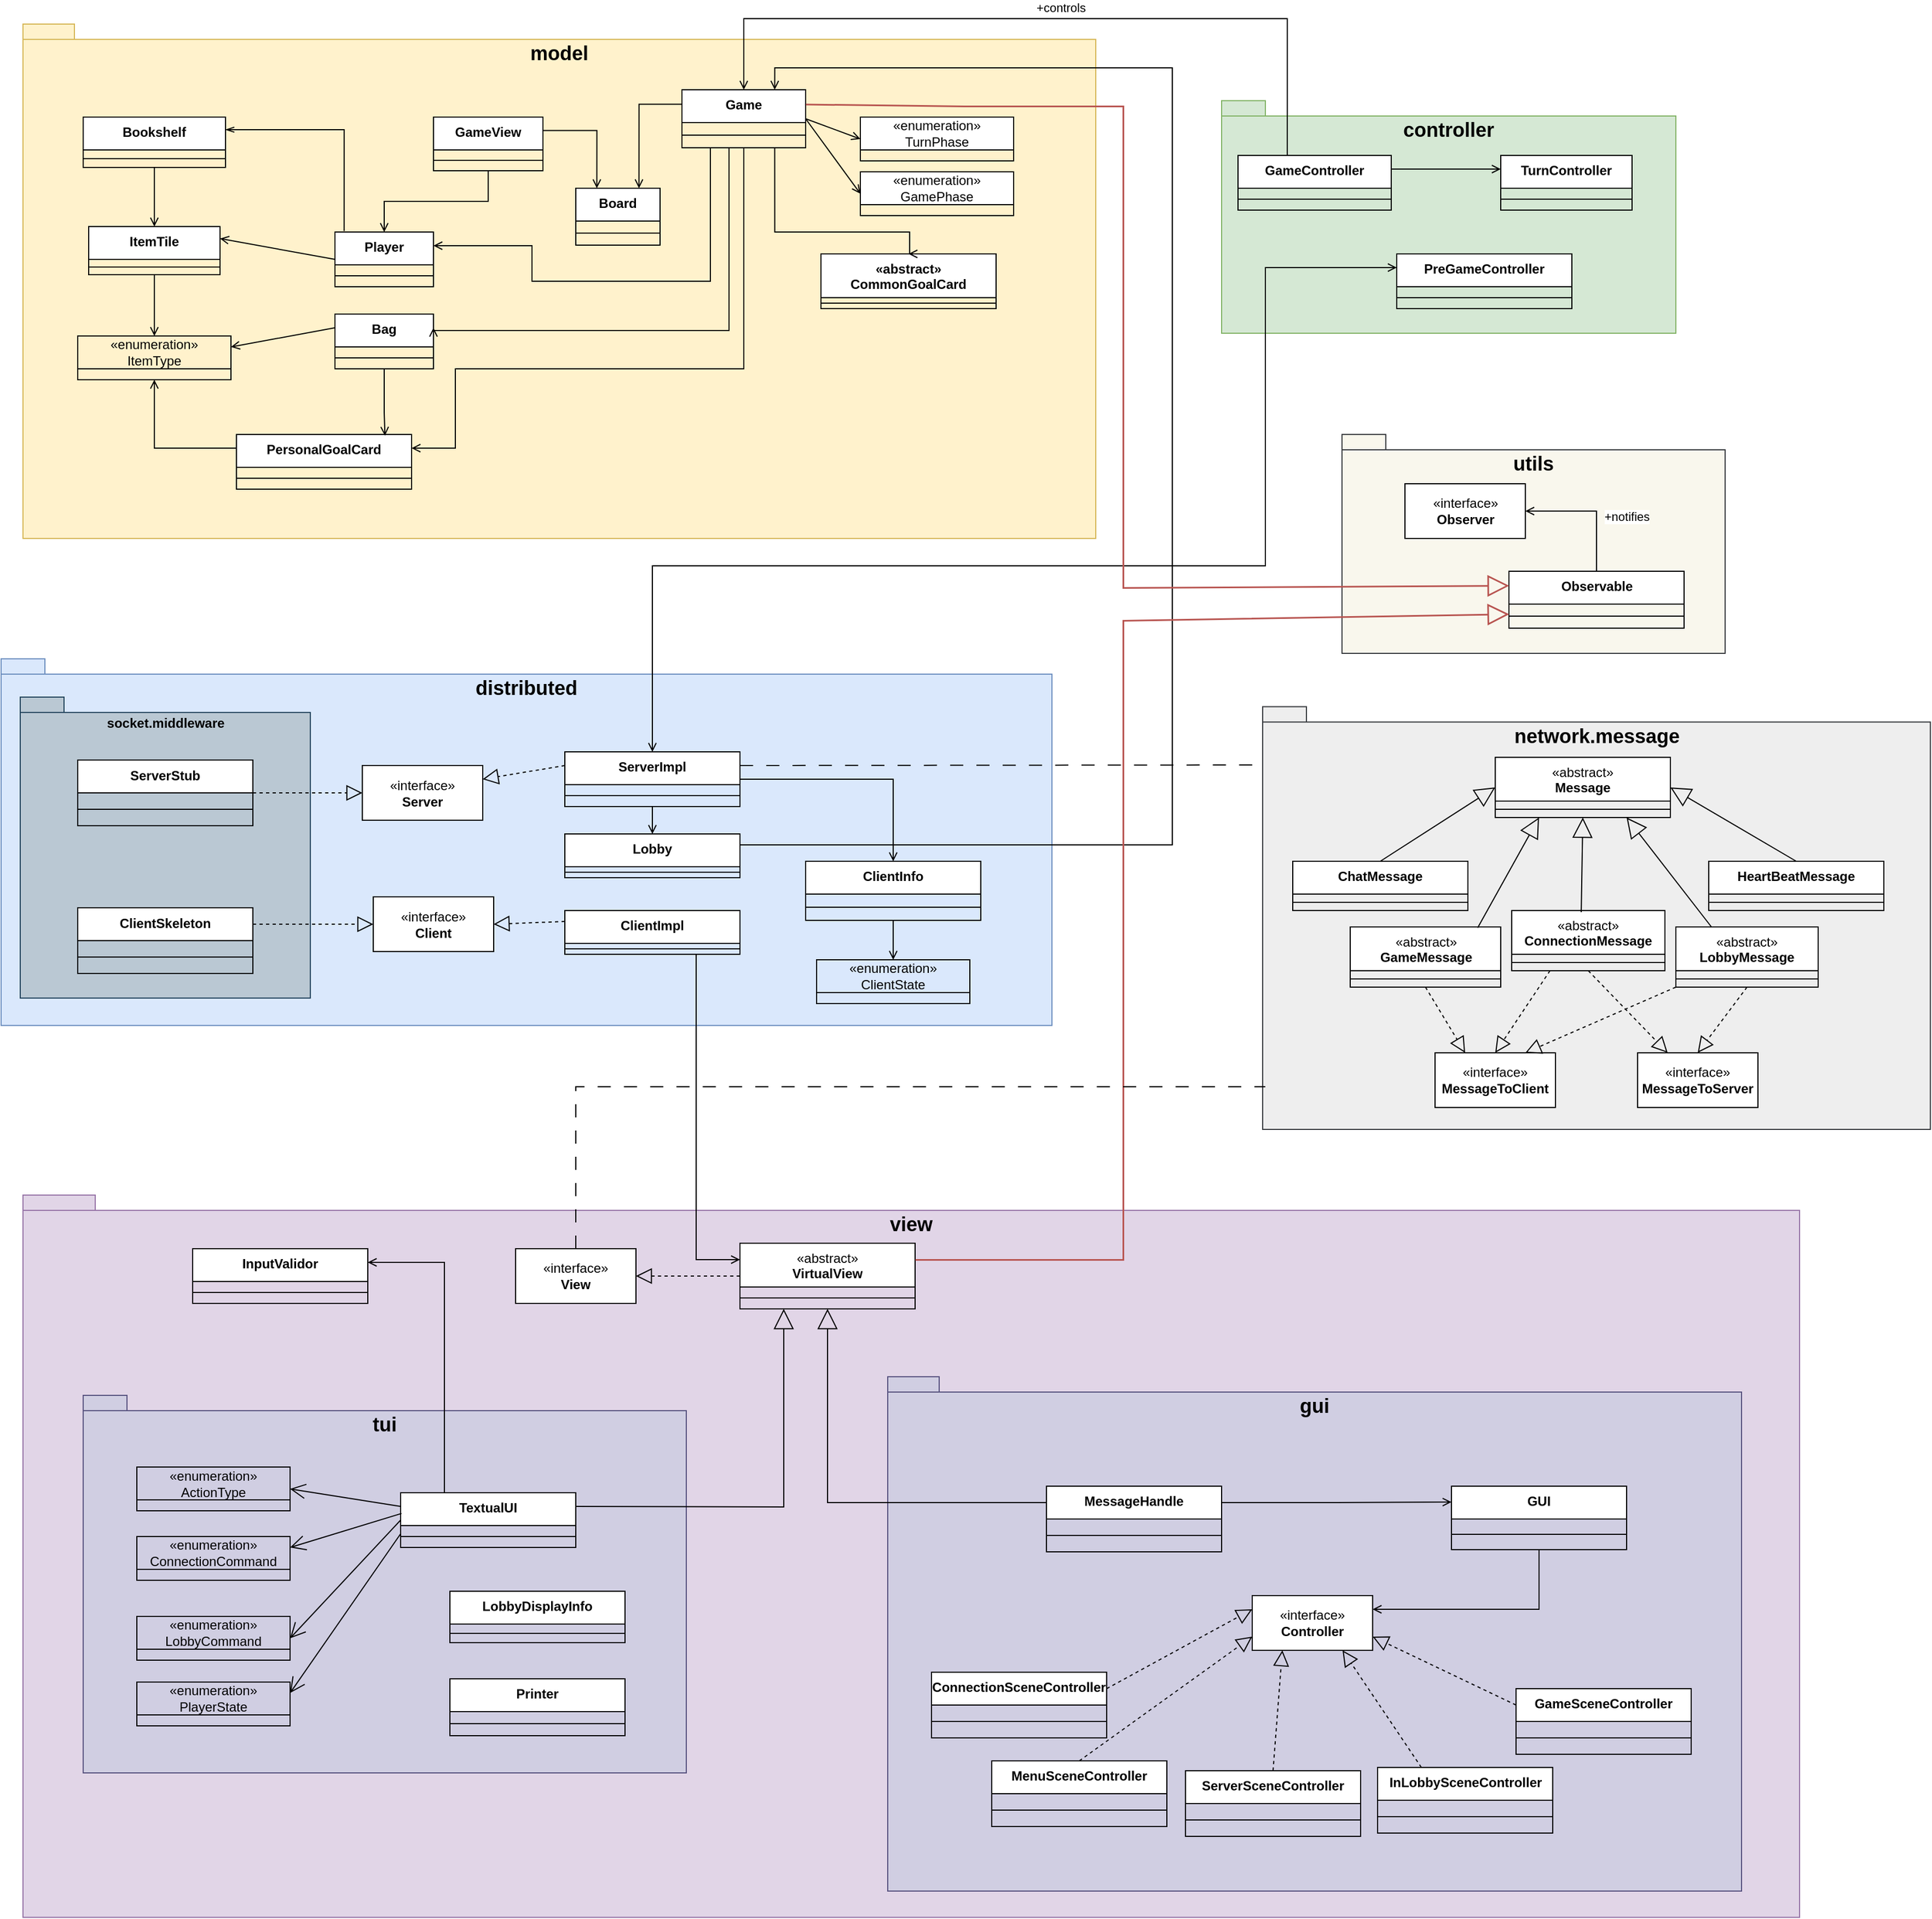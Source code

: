 <mxfile version="21.2.8" type="device">
  <diagram name="Pagina-1" id="6Mq_mjlfumfUOl1YjtqR">
    <mxGraphModel dx="3860" dy="3070" grid="0" gridSize="5" guides="1" tooltips="1" connect="1" arrows="1" fold="1" page="1" pageScale="1" pageWidth="827" pageHeight="1169" math="0" shadow="0">
      <root>
        <mxCell id="0" />
        <mxCell id="1" parent="0" />
        <mxCell id="2qe7vK6OA9ovOPbLx4hL-5" value="&lt;font style=&quot;font-size: 18px;&quot;&gt;model&lt;/font&gt;" style="shape=folder;fontStyle=1;spacingTop=10;tabWidth=40;tabHeight=14;tabPosition=left;html=1;whiteSpace=wrap;align=center;verticalAlign=top;fillColor=#fff2cc;strokeColor=#d6b656;" parent="1" vertex="1">
          <mxGeometry x="75" y="85" width="980" height="470" as="geometry" />
        </mxCell>
        <mxCell id="2qe7vK6OA9ovOPbLx4hL-6" value="&lt;font style=&quot;font-size: 18px;&quot;&gt;controller&lt;/font&gt;" style="shape=folder;fontStyle=1;spacingTop=10;tabWidth=40;tabHeight=14;tabPosition=left;html=1;whiteSpace=wrap;verticalAlign=top;fillColor=#d5e8d4;strokeColor=#82b366;" parent="1" vertex="1">
          <mxGeometry x="1170" y="155" width="415" height="212.5" as="geometry" />
        </mxCell>
        <mxCell id="2qe7vK6OA9ovOPbLx4hL-7" value="&lt;font style=&quot;font-size: 18px;&quot;&gt;utils&lt;/font&gt;" style="shape=folder;fontStyle=1;spacingTop=10;tabWidth=40;tabHeight=14;tabPosition=left;html=1;whiteSpace=wrap;verticalAlign=top;fillColor=#f9f7ed;strokeColor=#36393d;" parent="1" vertex="1">
          <mxGeometry x="1280" y="460" width="350" height="200" as="geometry" />
        </mxCell>
        <mxCell id="2qe7vK6OA9ovOPbLx4hL-8" value="&lt;font style=&quot;font-size: 18px;&quot;&gt;network.message&lt;/font&gt;" style="shape=folder;fontStyle=1;spacingTop=10;tabWidth=40;tabHeight=14;tabPosition=left;html=1;whiteSpace=wrap;verticalAlign=top;fillColor=#eeeeee;strokeColor=#36393d;" parent="1" vertex="1">
          <mxGeometry x="1207.5" y="708.75" width="610" height="386.25" as="geometry" />
        </mxCell>
        <mxCell id="2qe7vK6OA9ovOPbLx4hL-9" value="&lt;font style=&quot;font-size: 18px;&quot;&gt;distributed&lt;/font&gt;" style="shape=folder;fontStyle=1;spacingTop=10;tabWidth=40;tabHeight=14;tabPosition=left;html=1;whiteSpace=wrap;verticalAlign=top;fillColor=#dae8fc;strokeColor=#6c8ebf;" parent="1" vertex="1">
          <mxGeometry x="55" y="665" width="960" height="335" as="geometry" />
        </mxCell>
        <mxCell id="2qe7vK6OA9ovOPbLx4hL-10" value="&lt;font style=&quot;font-size: 18px;&quot;&gt;view&lt;/font&gt;" style="shape=folder;fontStyle=1;spacingTop=10;tabWidth=40;tabHeight=14;tabPosition=left;html=1;whiteSpace=wrap;verticalAlign=top;fillColor=#e1d5e7;strokeColor=#9673a6;" parent="1" vertex="1">
          <mxGeometry x="75" y="1155" width="1623" height="660" as="geometry" />
        </mxCell>
        <mxCell id="2qe7vK6OA9ovOPbLx4hL-39" value="«abstract»&lt;br style=&quot;border-color: var(--border-color); font-weight: 400;&quot;&gt;CommonGoalCard" style="swimlane;fontStyle=1;align=center;verticalAlign=top;childLayout=stackLayout;horizontal=1;startSize=40;horizontalStack=0;resizeParent=1;resizeParentMax=0;resizeLast=0;collapsible=1;marginBottom=0;whiteSpace=wrap;html=1;" parent="1" vertex="1">
          <mxGeometry x="804" y="295" width="160" height="50" as="geometry" />
        </mxCell>
        <mxCell id="2qe7vK6OA9ovOPbLx4hL-40" value="" style="line;strokeWidth=1;fillColor=none;align=left;verticalAlign=middle;spacingTop=-1;spacingLeft=3;spacingRight=3;rotatable=0;labelPosition=right;points=[];portConstraint=eastwest;strokeColor=inherit;" parent="2qe7vK6OA9ovOPbLx4hL-39" vertex="1">
          <mxGeometry y="40" width="160" height="10" as="geometry" />
        </mxCell>
        <mxCell id="wJdnqVq0FRM58SnaqcS5-16" style="edgeStyle=orthogonalEdgeStyle;rounded=0;orthogonalLoop=1;jettySize=auto;html=1;exitX=0.093;exitY=-0.017;exitDx=0;exitDy=0;entryX=1;entryY=0.25;entryDx=0;entryDy=0;exitPerimeter=0;endArrow=openThin;endFill=0;" parent="1" source="2qe7vK6OA9ovOPbLx4hL-41" target="2qe7vK6OA9ovOPbLx4hL-43" edge="1">
          <mxGeometry relative="1" as="geometry" />
        </mxCell>
        <mxCell id="2qe7vK6OA9ovOPbLx4hL-41" value="Player" style="swimlane;fontStyle=1;align=center;verticalAlign=top;childLayout=stackLayout;horizontal=1;startSize=30;horizontalStack=0;resizeParent=1;resizeParentMax=0;resizeLast=0;collapsible=1;marginBottom=0;whiteSpace=wrap;html=1;" parent="1" vertex="1">
          <mxGeometry x="360" y="275" width="90" height="50" as="geometry" />
        </mxCell>
        <mxCell id="2qe7vK6OA9ovOPbLx4hL-42" value="" style="line;strokeWidth=1;fillColor=none;align=left;verticalAlign=middle;spacingTop=-1;spacingLeft=3;spacingRight=3;rotatable=0;labelPosition=right;points=[];portConstraint=eastwest;strokeColor=inherit;" parent="2qe7vK6OA9ovOPbLx4hL-41" vertex="1">
          <mxGeometry y="30" width="90" height="20" as="geometry" />
        </mxCell>
        <mxCell id="wJdnqVq0FRM58SnaqcS5-22" style="edgeStyle=orthogonalEdgeStyle;rounded=0;orthogonalLoop=1;jettySize=auto;html=1;exitX=0.5;exitY=1;exitDx=0;exitDy=0;endArrow=open;endFill=0;" parent="1" source="2qe7vK6OA9ovOPbLx4hL-43" target="2qe7vK6OA9ovOPbLx4hL-49" edge="1">
          <mxGeometry relative="1" as="geometry" />
        </mxCell>
        <mxCell id="2qe7vK6OA9ovOPbLx4hL-43" value="Bookshelf" style="swimlane;fontStyle=1;align=center;verticalAlign=top;childLayout=stackLayout;horizontal=1;startSize=30;horizontalStack=0;resizeParent=1;resizeParentMax=0;resizeLast=0;collapsible=1;marginBottom=0;whiteSpace=wrap;html=1;" parent="1" vertex="1">
          <mxGeometry x="130" y="170" width="130" height="46" as="geometry" />
        </mxCell>
        <mxCell id="2qe7vK6OA9ovOPbLx4hL-44" value="" style="line;strokeWidth=1;fillColor=none;align=left;verticalAlign=middle;spacingTop=-1;spacingLeft=3;spacingRight=3;rotatable=0;labelPosition=right;points=[];portConstraint=eastwest;strokeColor=inherit;" parent="2qe7vK6OA9ovOPbLx4hL-43" vertex="1">
          <mxGeometry y="30" width="130" height="16" as="geometry" />
        </mxCell>
        <mxCell id="2qe7vK6OA9ovOPbLx4hL-45" value="Board" style="swimlane;fontStyle=1;align=center;verticalAlign=top;childLayout=stackLayout;horizontal=1;startSize=30;horizontalStack=0;resizeParent=1;resizeParentMax=0;resizeLast=0;collapsible=1;marginBottom=0;whiteSpace=wrap;html=1;" parent="1" vertex="1">
          <mxGeometry x="580" y="235" width="77" height="52" as="geometry" />
        </mxCell>
        <mxCell id="2qe7vK6OA9ovOPbLx4hL-46" value="" style="line;strokeWidth=1;fillColor=none;align=left;verticalAlign=middle;spacingTop=-1;spacingLeft=3;spacingRight=3;rotatable=0;labelPosition=right;points=[];portConstraint=eastwest;strokeColor=inherit;" parent="2qe7vK6OA9ovOPbLx4hL-45" vertex="1">
          <mxGeometry y="30" width="77" height="22" as="geometry" />
        </mxCell>
        <mxCell id="wJdnqVq0FRM58SnaqcS5-51" style="edgeStyle=orthogonalEdgeStyle;rounded=0;orthogonalLoop=1;jettySize=auto;html=1;exitX=0;exitY=0.25;exitDx=0;exitDy=0;entryX=0.5;entryY=1;entryDx=0;entryDy=0;endArrow=open;endFill=0;" parent="1" source="2qe7vK6OA9ovOPbLx4hL-47" target="2qe7vK6OA9ovOPbLx4hL-72" edge="1">
          <mxGeometry relative="1" as="geometry" />
        </mxCell>
        <mxCell id="2qe7vK6OA9ovOPbLx4hL-47" value="PersonalGoalCard" style="swimlane;fontStyle=1;align=center;verticalAlign=top;childLayout=stackLayout;horizontal=1;startSize=30;horizontalStack=0;resizeParent=1;resizeParentMax=0;resizeLast=0;collapsible=1;marginBottom=0;whiteSpace=wrap;html=1;" parent="1" vertex="1">
          <mxGeometry x="270" y="460" width="160" height="50" as="geometry" />
        </mxCell>
        <mxCell id="2qe7vK6OA9ovOPbLx4hL-48" value="" style="line;strokeWidth=1;fillColor=none;align=left;verticalAlign=middle;spacingTop=-1;spacingLeft=3;spacingRight=3;rotatable=0;labelPosition=right;points=[];portConstraint=eastwest;strokeColor=inherit;" parent="2qe7vK6OA9ovOPbLx4hL-47" vertex="1">
          <mxGeometry y="30" width="160" height="20" as="geometry" />
        </mxCell>
        <mxCell id="wJdnqVq0FRM58SnaqcS5-10" style="edgeStyle=orthogonalEdgeStyle;rounded=0;orthogonalLoop=1;jettySize=auto;html=1;endArrow=open;endFill=0;" parent="1" source="2qe7vK6OA9ovOPbLx4hL-49" target="2qe7vK6OA9ovOPbLx4hL-72" edge="1">
          <mxGeometry relative="1" as="geometry" />
        </mxCell>
        <mxCell id="2qe7vK6OA9ovOPbLx4hL-49" value="ItemTile" style="swimlane;fontStyle=1;align=center;verticalAlign=top;childLayout=stackLayout;horizontal=1;startSize=30;horizontalStack=0;resizeParent=1;resizeParentMax=0;resizeLast=0;collapsible=1;marginBottom=0;whiteSpace=wrap;html=1;" parent="1" vertex="1">
          <mxGeometry x="135" y="270" width="120" height="44" as="geometry" />
        </mxCell>
        <mxCell id="2qe7vK6OA9ovOPbLx4hL-50" value="" style="line;strokeWidth=1;fillColor=none;align=left;verticalAlign=middle;spacingTop=-1;spacingLeft=3;spacingRight=3;rotatable=0;labelPosition=right;points=[];portConstraint=eastwest;strokeColor=inherit;" parent="2qe7vK6OA9ovOPbLx4hL-49" vertex="1">
          <mxGeometry y="30" width="120" height="14" as="geometry" />
        </mxCell>
        <mxCell id="wJdnqVq0FRM58SnaqcS5-24" style="edgeStyle=orthogonalEdgeStyle;rounded=0;orthogonalLoop=1;jettySize=auto;html=1;endArrow=open;endFill=0;" parent="1" source="2qe7vK6OA9ovOPbLx4hL-51" target="2qe7vK6OA9ovOPbLx4hL-41" edge="1">
          <mxGeometry relative="1" as="geometry" />
        </mxCell>
        <mxCell id="wJdnqVq0FRM58SnaqcS5-48" style="edgeStyle=orthogonalEdgeStyle;rounded=0;orthogonalLoop=1;jettySize=auto;html=1;exitX=1;exitY=0.25;exitDx=0;exitDy=0;entryX=0.25;entryY=0;entryDx=0;entryDy=0;endArrow=open;endFill=0;" parent="1" source="2qe7vK6OA9ovOPbLx4hL-51" target="2qe7vK6OA9ovOPbLx4hL-45" edge="1">
          <mxGeometry relative="1" as="geometry" />
        </mxCell>
        <mxCell id="2qe7vK6OA9ovOPbLx4hL-51" value="GameView" style="swimlane;fontStyle=1;align=center;verticalAlign=top;childLayout=stackLayout;horizontal=1;startSize=30;horizontalStack=0;resizeParent=1;resizeParentMax=0;resizeLast=0;collapsible=1;marginBottom=0;whiteSpace=wrap;html=1;" parent="1" vertex="1">
          <mxGeometry x="450" y="170" width="100" height="49" as="geometry" />
        </mxCell>
        <mxCell id="2qe7vK6OA9ovOPbLx4hL-52" value="" style="line;strokeWidth=1;fillColor=none;align=left;verticalAlign=middle;spacingTop=-1;spacingLeft=3;spacingRight=3;rotatable=0;labelPosition=right;points=[];portConstraint=eastwest;strokeColor=inherit;" parent="2qe7vK6OA9ovOPbLx4hL-51" vertex="1">
          <mxGeometry y="30" width="100" height="19" as="geometry" />
        </mxCell>
        <mxCell id="wJdnqVq0FRM58SnaqcS5-47" style="edgeStyle=orthogonalEdgeStyle;rounded=0;orthogonalLoop=1;jettySize=auto;html=1;exitX=0.5;exitY=1;exitDx=0;exitDy=0;entryX=0.848;entryY=0.023;entryDx=0;entryDy=0;entryPerimeter=0;endArrow=open;endFill=0;" parent="1" source="2qe7vK6OA9ovOPbLx4hL-55" target="2qe7vK6OA9ovOPbLx4hL-47" edge="1">
          <mxGeometry relative="1" as="geometry">
            <Array as="points">
              <mxPoint x="405" y="440" />
            </Array>
          </mxGeometry>
        </mxCell>
        <mxCell id="2qe7vK6OA9ovOPbLx4hL-55" value="Bag" style="swimlane;fontStyle=1;align=center;verticalAlign=top;childLayout=stackLayout;horizontal=1;startSize=30;horizontalStack=0;resizeParent=1;resizeParentMax=0;resizeLast=0;collapsible=1;marginBottom=0;whiteSpace=wrap;html=1;" parent="1" vertex="1">
          <mxGeometry x="360" y="350" width="90" height="50" as="geometry" />
        </mxCell>
        <mxCell id="2qe7vK6OA9ovOPbLx4hL-56" value="" style="line;strokeWidth=1;fillColor=none;align=left;verticalAlign=middle;spacingTop=-1;spacingLeft=3;spacingRight=3;rotatable=0;labelPosition=right;points=[];portConstraint=eastwest;strokeColor=inherit;" parent="2qe7vK6OA9ovOPbLx4hL-55" vertex="1">
          <mxGeometry y="30" width="90" height="20" as="geometry" />
        </mxCell>
        <mxCell id="2qe7vK6OA9ovOPbLx4hL-59" value="«interface»&lt;br&gt;&lt;b&gt;Observer&lt;/b&gt;" style="html=1;whiteSpace=wrap;" parent="1" vertex="1">
          <mxGeometry x="1337.5" y="505" width="110" height="50" as="geometry" />
        </mxCell>
        <mxCell id="EsLmEgkiOm4dnzLNr7Mo-23" value="+notifies" style="edgeStyle=orthogonalEdgeStyle;rounded=0;orthogonalLoop=1;jettySize=auto;html=1;exitX=0.5;exitY=0;exitDx=0;exitDy=0;entryX=1;entryY=0.5;entryDx=0;entryDy=0;endArrow=open;endFill=0;" parent="1" source="2qe7vK6OA9ovOPbLx4hL-60" target="2qe7vK6OA9ovOPbLx4hL-59" edge="1">
          <mxGeometry x="-0.167" y="-27" relative="1" as="geometry">
            <mxPoint as="offset" />
          </mxGeometry>
        </mxCell>
        <mxCell id="2qe7vK6OA9ovOPbLx4hL-60" value="Observable" style="swimlane;fontStyle=1;align=center;verticalAlign=top;childLayout=stackLayout;horizontal=1;startSize=30;horizontalStack=0;resizeParent=1;resizeParentMax=0;resizeLast=0;collapsible=1;marginBottom=0;whiteSpace=wrap;html=1;" parent="1" vertex="1">
          <mxGeometry x="1432.5" y="585" width="160" height="52" as="geometry" />
        </mxCell>
        <mxCell id="2qe7vK6OA9ovOPbLx4hL-61" value="" style="line;strokeWidth=1;align=left;verticalAlign=middle;spacingTop=-1;spacingLeft=3;spacingRight=3;rotatable=0;labelPosition=right;points=[];portConstraint=eastwest;" parent="2qe7vK6OA9ovOPbLx4hL-60" vertex="1">
          <mxGeometry y="30" width="160" height="22" as="geometry" />
        </mxCell>
        <mxCell id="EsLmEgkiOm4dnzLNr7Mo-4" style="edgeStyle=orthogonalEdgeStyle;rounded=0;orthogonalLoop=1;jettySize=auto;html=1;exitX=1;exitY=0.25;exitDx=0;exitDy=0;entryX=0;entryY=0.25;entryDx=0;entryDy=0;endArrow=open;endFill=0;" parent="1" source="2qe7vK6OA9ovOPbLx4hL-62" target="2qe7vK6OA9ovOPbLx4hL-64" edge="1">
          <mxGeometry relative="1" as="geometry" />
        </mxCell>
        <mxCell id="EsLmEgkiOm4dnzLNr7Mo-5" value="+controls" style="edgeStyle=orthogonalEdgeStyle;rounded=0;orthogonalLoop=1;jettySize=auto;html=1;exitX=0.5;exitY=0;exitDx=0;exitDy=0;entryX=0.5;entryY=0;entryDx=0;entryDy=0;endArrow=open;endFill=0;" parent="1" source="2qe7vK6OA9ovOPbLx4hL-62" target="2qe7vK6OA9ovOPbLx4hL-53" edge="1">
          <mxGeometry x="0.005" y="-10" relative="1" as="geometry">
            <Array as="points">
              <mxPoint x="1230" y="80" />
              <mxPoint x="734" y="80" />
            </Array>
            <mxPoint as="offset" />
          </mxGeometry>
        </mxCell>
        <mxCell id="2qe7vK6OA9ovOPbLx4hL-62" value="GameController" style="swimlane;fontStyle=1;align=center;verticalAlign=top;childLayout=stackLayout;horizontal=1;startSize=30;horizontalStack=0;resizeParent=1;resizeParentMax=0;resizeLast=0;collapsible=1;marginBottom=0;whiteSpace=wrap;html=1;" parent="1" vertex="1">
          <mxGeometry x="1185" y="205" width="140" height="50" as="geometry" />
        </mxCell>
        <mxCell id="2qe7vK6OA9ovOPbLx4hL-63" value="" style="line;strokeWidth=1;fillColor=none;align=left;verticalAlign=middle;spacingTop=-1;spacingLeft=3;spacingRight=3;rotatable=0;labelPosition=right;points=[];portConstraint=eastwest;strokeColor=inherit;" parent="2qe7vK6OA9ovOPbLx4hL-62" vertex="1">
          <mxGeometry y="30" width="140" height="20" as="geometry" />
        </mxCell>
        <mxCell id="2qe7vK6OA9ovOPbLx4hL-64" value="TurnController" style="swimlane;fontStyle=1;align=center;verticalAlign=top;childLayout=stackLayout;horizontal=1;startSize=30;horizontalStack=0;resizeParent=1;resizeParentMax=0;resizeLast=0;collapsible=1;marginBottom=0;whiteSpace=wrap;html=1;" parent="1" vertex="1">
          <mxGeometry x="1425" y="205" width="120" height="50" as="geometry" />
        </mxCell>
        <mxCell id="2qe7vK6OA9ovOPbLx4hL-65" value="" style="line;strokeWidth=1;fillColor=none;align=left;verticalAlign=middle;spacingTop=-1;spacingLeft=3;spacingRight=3;rotatable=0;labelPosition=right;points=[];portConstraint=eastwest;strokeColor=inherit;" parent="2qe7vK6OA9ovOPbLx4hL-64" vertex="1">
          <mxGeometry y="30" width="120" height="20" as="geometry" />
        </mxCell>
        <mxCell id="EsLmEgkiOm4dnzLNr7Mo-65" style="edgeStyle=orthogonalEdgeStyle;shape=connector;rounded=0;orthogonalLoop=1;jettySize=auto;html=1;exitX=0;exitY=0.25;exitDx=0;exitDy=0;entryX=0.5;entryY=0;entryDx=0;entryDy=0;labelBackgroundColor=default;strokeColor=default;fontFamily=Helvetica;fontSize=11;fontColor=default;endArrow=open;endFill=0;startArrow=open;startFill=0;" parent="1" source="2qe7vK6OA9ovOPbLx4hL-66" target="2qe7vK6OA9ovOPbLx4hL-85" edge="1">
          <mxGeometry relative="1" as="geometry">
            <Array as="points">
              <mxPoint x="1210" y="308" />
              <mxPoint x="1210" y="580" />
              <mxPoint x="650" y="580" />
            </Array>
          </mxGeometry>
        </mxCell>
        <mxCell id="2qe7vK6OA9ovOPbLx4hL-66" value="PreGameController" style="swimlane;fontStyle=1;align=center;verticalAlign=top;childLayout=stackLayout;horizontal=1;startSize=30;horizontalStack=0;resizeParent=1;resizeParentMax=0;resizeLast=0;collapsible=1;marginBottom=0;whiteSpace=wrap;html=1;" parent="1" vertex="1">
          <mxGeometry x="1330" y="295" width="160" height="50" as="geometry" />
        </mxCell>
        <mxCell id="2qe7vK6OA9ovOPbLx4hL-67" value="" style="line;strokeWidth=1;fillColor=none;align=left;verticalAlign=middle;spacingTop=-1;spacingLeft=3;spacingRight=3;rotatable=0;labelPosition=right;points=[];portConstraint=eastwest;strokeColor=inherit;" parent="2qe7vK6OA9ovOPbLx4hL-66" vertex="1">
          <mxGeometry y="30" width="160" height="20" as="geometry" />
        </mxCell>
        <mxCell id="2qe7vK6OA9ovOPbLx4hL-72" value="«enumeration»&lt;br&gt;ItemType" style="swimlane;fontStyle=0;childLayout=stackLayout;horizontal=1;startSize=30;fillColor=none;horizontalStack=0;resizeParent=1;resizeParentMax=0;resizeLast=0;collapsible=1;marginBottom=0;whiteSpace=wrap;html=1;" parent="1" vertex="1">
          <mxGeometry x="125" y="370" width="140" height="40" as="geometry" />
        </mxCell>
        <mxCell id="2qe7vK6OA9ovOPbLx4hL-73" value="&lt;br&gt;" style="text;strokeColor=none;fillColor=none;align=left;verticalAlign=top;spacingLeft=4;spacingRight=4;overflow=hidden;rotatable=0;points=[[0,0.5],[1,0.5]];portConstraint=eastwest;whiteSpace=wrap;html=1;" parent="2qe7vK6OA9ovOPbLx4hL-72" vertex="1">
          <mxGeometry y="30" width="140" height="10" as="geometry" />
        </mxCell>
        <mxCell id="2qe7vK6OA9ovOPbLx4hL-81" value="«interface»&lt;br&gt;&lt;b&gt;Client&lt;/b&gt;" style="html=1;whiteSpace=wrap;" parent="1" vertex="1">
          <mxGeometry x="395" y="882.5" width="110" height="50" as="geometry" />
        </mxCell>
        <mxCell id="2qe7vK6OA9ovOPbLx4hL-82" value="«interface»&lt;br&gt;&lt;b&gt;Server&lt;/b&gt;" style="html=1;whiteSpace=wrap;" parent="1" vertex="1">
          <mxGeometry x="385" y="762.5" width="110" height="50" as="geometry" />
        </mxCell>
        <mxCell id="EsLmEgkiOm4dnzLNr7Mo-71" style="edgeStyle=orthogonalEdgeStyle;shape=connector;rounded=0;orthogonalLoop=1;jettySize=auto;html=1;entryX=0.5;entryY=0;entryDx=0;entryDy=0;labelBackgroundColor=default;strokeColor=default;fontFamily=Helvetica;fontSize=11;fontColor=default;endArrow=open;endFill=0;" parent="1" source="2qe7vK6OA9ovOPbLx4hL-83" target="2qe7vK6OA9ovOPbLx4hL-92" edge="1">
          <mxGeometry relative="1" as="geometry" />
        </mxCell>
        <mxCell id="2qe7vK6OA9ovOPbLx4hL-83" value="ClientInfo" style="swimlane;fontStyle=1;align=center;verticalAlign=top;childLayout=stackLayout;horizontal=1;startSize=30;horizontalStack=0;resizeParent=1;resizeParentMax=0;resizeLast=0;collapsible=1;marginBottom=0;whiteSpace=wrap;html=1;" parent="1" vertex="1">
          <mxGeometry x="790" y="850" width="160" height="54" as="geometry" />
        </mxCell>
        <mxCell id="2qe7vK6OA9ovOPbLx4hL-84" value="" style="line;strokeWidth=1;fillColor=none;align=left;verticalAlign=middle;spacingTop=-1;spacingLeft=3;spacingRight=3;rotatable=0;labelPosition=right;points=[];portConstraint=eastwest;strokeColor=inherit;" parent="2qe7vK6OA9ovOPbLx4hL-83" vertex="1">
          <mxGeometry y="30" width="160" height="24" as="geometry" />
        </mxCell>
        <mxCell id="EsLmEgkiOm4dnzLNr7Mo-75" style="edgeStyle=orthogonalEdgeStyle;shape=connector;rounded=0;orthogonalLoop=1;jettySize=auto;html=1;exitX=0.5;exitY=1;exitDx=0;exitDy=0;entryX=0.5;entryY=0;entryDx=0;entryDy=0;labelBackgroundColor=default;strokeColor=default;fontFamily=Helvetica;fontSize=11;fontColor=default;endArrow=open;endFill=0;" parent="1" source="2qe7vK6OA9ovOPbLx4hL-85" target="2qe7vK6OA9ovOPbLx4hL-87" edge="1">
          <mxGeometry relative="1" as="geometry" />
        </mxCell>
        <mxCell id="EsLmEgkiOm4dnzLNr7Mo-76" style="edgeStyle=orthogonalEdgeStyle;shape=connector;rounded=0;orthogonalLoop=1;jettySize=auto;html=1;exitX=1;exitY=0.25;exitDx=0;exitDy=0;labelBackgroundColor=default;strokeColor=default;fontFamily=Helvetica;fontSize=11;fontColor=default;endArrow=none;endFill=0;dashed=1;dashPattern=12 12;" parent="1" source="2qe7vK6OA9ovOPbLx4hL-85" edge="1">
          <mxGeometry relative="1" as="geometry">
            <mxPoint x="1205" y="762" as="targetPoint" />
          </mxGeometry>
        </mxCell>
        <mxCell id="EsLmEgkiOm4dnzLNr7Mo-80" style="edgeStyle=orthogonalEdgeStyle;shape=connector;rounded=0;orthogonalLoop=1;jettySize=auto;html=1;exitX=1;exitY=0.5;exitDx=0;exitDy=0;entryX=0.5;entryY=0;entryDx=0;entryDy=0;labelBackgroundColor=default;strokeColor=default;fontFamily=Helvetica;fontSize=11;fontColor=default;endArrow=open;endFill=0;" parent="1" source="2qe7vK6OA9ovOPbLx4hL-85" target="2qe7vK6OA9ovOPbLx4hL-83" edge="1">
          <mxGeometry relative="1" as="geometry" />
        </mxCell>
        <mxCell id="2qe7vK6OA9ovOPbLx4hL-85" value="ServerImpl" style="swimlane;fontStyle=1;align=center;verticalAlign=top;childLayout=stackLayout;horizontal=1;startSize=30;horizontalStack=0;resizeParent=1;resizeParentMax=0;resizeLast=0;collapsible=1;marginBottom=0;whiteSpace=wrap;html=1;" parent="1" vertex="1">
          <mxGeometry x="570" y="750" width="160" height="50" as="geometry" />
        </mxCell>
        <mxCell id="2qe7vK6OA9ovOPbLx4hL-86" value="" style="line;strokeWidth=1;fillColor=none;align=left;verticalAlign=middle;spacingTop=-1;spacingLeft=3;spacingRight=3;rotatable=0;labelPosition=right;points=[];portConstraint=eastwest;strokeColor=inherit;" parent="2qe7vK6OA9ovOPbLx4hL-85" vertex="1">
          <mxGeometry y="30" width="160" height="20" as="geometry" />
        </mxCell>
        <mxCell id="EsLmEgkiOm4dnzLNr7Mo-72" style="edgeStyle=orthogonalEdgeStyle;shape=connector;rounded=0;orthogonalLoop=1;jettySize=auto;html=1;exitX=1;exitY=0.25;exitDx=0;exitDy=0;entryX=0.75;entryY=0;entryDx=0;entryDy=0;labelBackgroundColor=default;strokeColor=default;fontFamily=Helvetica;fontSize=11;fontColor=default;endArrow=open;endFill=0;" parent="1" source="2qe7vK6OA9ovOPbLx4hL-87" target="2qe7vK6OA9ovOPbLx4hL-53" edge="1">
          <mxGeometry relative="1" as="geometry">
            <Array as="points">
              <mxPoint x="1125" y="835" />
              <mxPoint x="1125" y="125" />
              <mxPoint x="762" y="125" />
            </Array>
          </mxGeometry>
        </mxCell>
        <mxCell id="2qe7vK6OA9ovOPbLx4hL-87" value="Lobby" style="swimlane;fontStyle=1;align=center;verticalAlign=top;childLayout=stackLayout;horizontal=1;startSize=30;horizontalStack=0;resizeParent=1;resizeParentMax=0;resizeLast=0;collapsible=1;marginBottom=0;whiteSpace=wrap;html=1;" parent="1" vertex="1">
          <mxGeometry x="570" y="825" width="160" height="40" as="geometry" />
        </mxCell>
        <mxCell id="2qe7vK6OA9ovOPbLx4hL-88" value="" style="line;strokeWidth=1;fillColor=none;align=left;verticalAlign=middle;spacingTop=-1;spacingLeft=3;spacingRight=3;rotatable=0;labelPosition=right;points=[];portConstraint=eastwest;strokeColor=inherit;" parent="2qe7vK6OA9ovOPbLx4hL-87" vertex="1">
          <mxGeometry y="30" width="160" height="10" as="geometry" />
        </mxCell>
        <mxCell id="EsLmEgkiOm4dnzLNr7Mo-67" style="edgeStyle=orthogonalEdgeStyle;shape=connector;rounded=0;orthogonalLoop=1;jettySize=auto;html=1;exitX=0.75;exitY=1;exitDx=0;exitDy=0;entryX=0;entryY=0.25;entryDx=0;entryDy=0;labelBackgroundColor=default;strokeColor=default;fontFamily=Helvetica;fontSize=11;fontColor=default;endArrow=open;endFill=0;" parent="1" source="2qe7vK6OA9ovOPbLx4hL-89" target="2qe7vK6OA9ovOPbLx4hL-118" edge="1">
          <mxGeometry relative="1" as="geometry">
            <Array as="points">
              <mxPoint x="690" y="1214" />
            </Array>
          </mxGeometry>
        </mxCell>
        <mxCell id="2qe7vK6OA9ovOPbLx4hL-89" value="ClientImpl" style="swimlane;fontStyle=1;align=center;verticalAlign=top;childLayout=stackLayout;horizontal=1;startSize=30;horizontalStack=0;resizeParent=1;resizeParentMax=0;resizeLast=0;collapsible=1;marginBottom=0;whiteSpace=wrap;html=1;" parent="1" vertex="1">
          <mxGeometry x="570" y="895" width="160" height="40" as="geometry" />
        </mxCell>
        <mxCell id="2qe7vK6OA9ovOPbLx4hL-90" value="" style="line;strokeWidth=1;fillColor=none;align=left;verticalAlign=middle;spacingTop=-1;spacingLeft=3;spacingRight=3;rotatable=0;labelPosition=right;points=[];portConstraint=eastwest;strokeColor=inherit;" parent="2qe7vK6OA9ovOPbLx4hL-89" vertex="1">
          <mxGeometry y="30" width="160" height="10" as="geometry" />
        </mxCell>
        <mxCell id="2qe7vK6OA9ovOPbLx4hL-92" value="«enumeration»&lt;br&gt;ClientState" style="swimlane;fontStyle=0;childLayout=stackLayout;horizontal=1;startSize=30;fillColor=none;horizontalStack=0;resizeParent=1;resizeParentMax=0;resizeLast=0;collapsible=1;marginBottom=0;whiteSpace=wrap;html=1;" parent="1" vertex="1">
          <mxGeometry x="800" y="940" width="140" height="40" as="geometry" />
        </mxCell>
        <mxCell id="2qe7vK6OA9ovOPbLx4hL-93" value="&lt;br&gt;" style="text;strokeColor=none;fillColor=none;align=left;verticalAlign=top;spacingLeft=4;spacingRight=4;overflow=hidden;rotatable=0;points=[[0,0.5],[1,0.5]];portConstraint=eastwest;whiteSpace=wrap;html=1;" parent="2qe7vK6OA9ovOPbLx4hL-92" vertex="1">
          <mxGeometry y="30" width="140" height="10" as="geometry" />
        </mxCell>
        <mxCell id="2qe7vK6OA9ovOPbLx4hL-95" value="socket.middleware" style="shape=folder;fontStyle=1;spacingTop=10;tabWidth=40;tabHeight=14;tabPosition=left;html=1;whiteSpace=wrap;verticalAlign=top;fillColor=#bac8d3;strokeColor=#23445d;" parent="1" vertex="1">
          <mxGeometry x="72.5" y="700" width="265" height="275" as="geometry" />
        </mxCell>
        <mxCell id="2qe7vK6OA9ovOPbLx4hL-96" value="ClientSkeleton" style="swimlane;fontStyle=1;align=center;verticalAlign=top;childLayout=stackLayout;horizontal=1;startSize=30;horizontalStack=0;resizeParent=1;resizeParentMax=0;resizeLast=0;collapsible=1;marginBottom=0;whiteSpace=wrap;html=1;" parent="1" vertex="1">
          <mxGeometry x="125" y="892.5" width="160" height="60" as="geometry" />
        </mxCell>
        <mxCell id="2qe7vK6OA9ovOPbLx4hL-97" value="" style="line;strokeWidth=1;fillColor=none;align=left;verticalAlign=middle;spacingTop=-1;spacingLeft=3;spacingRight=3;rotatable=0;labelPosition=right;points=[];portConstraint=eastwest;strokeColor=inherit;" parent="2qe7vK6OA9ovOPbLx4hL-96" vertex="1">
          <mxGeometry y="30" width="160" height="30" as="geometry" />
        </mxCell>
        <mxCell id="2qe7vK6OA9ovOPbLx4hL-98" value="ServerStub" style="swimlane;fontStyle=1;align=center;verticalAlign=top;childLayout=stackLayout;horizontal=1;startSize=30;horizontalStack=0;resizeParent=1;resizeParentMax=0;resizeLast=0;collapsible=1;marginBottom=0;whiteSpace=wrap;html=1;" parent="1" vertex="1">
          <mxGeometry x="125" y="757.5" width="160" height="60" as="geometry" />
        </mxCell>
        <mxCell id="2qe7vK6OA9ovOPbLx4hL-99" value="" style="line;strokeWidth=1;fillColor=none;align=left;verticalAlign=middle;spacingTop=-1;spacingLeft=3;spacingRight=3;rotatable=0;labelPosition=right;points=[];portConstraint=eastwest;strokeColor=inherit;" parent="2qe7vK6OA9ovOPbLx4hL-98" vertex="1">
          <mxGeometry y="30" width="160" height="30" as="geometry" />
        </mxCell>
        <mxCell id="2qe7vK6OA9ovOPbLx4hL-100" value="&lt;span style=&quot;font-weight: normal;&quot;&gt;«abstract»&lt;br&gt;&lt;/span&gt;Message" style="swimlane;fontStyle=1;align=center;verticalAlign=top;childLayout=stackLayout;horizontal=1;startSize=40;horizontalStack=0;resizeParent=1;resizeParentMax=0;resizeLast=0;collapsible=1;marginBottom=0;whiteSpace=wrap;html=1;" parent="1" vertex="1">
          <mxGeometry x="1420" y="755" width="160" height="55" as="geometry" />
        </mxCell>
        <mxCell id="2qe7vK6OA9ovOPbLx4hL-101" value="" style="line;strokeWidth=1;fillColor=none;align=left;verticalAlign=middle;spacingTop=-1;spacingLeft=3;spacingRight=3;rotatable=0;labelPosition=right;points=[];portConstraint=eastwest;strokeColor=inherit;" parent="2qe7vK6OA9ovOPbLx4hL-100" vertex="1">
          <mxGeometry y="40" width="160" height="15" as="geometry" />
        </mxCell>
        <mxCell id="2qe7vK6OA9ovOPbLx4hL-102" value="«interface»&lt;br&gt;&lt;b&gt;MessageToClient&lt;/b&gt;" style="html=1;whiteSpace=wrap;" parent="1" vertex="1">
          <mxGeometry x="1365" y="1025" width="110" height="50" as="geometry" />
        </mxCell>
        <mxCell id="2qe7vK6OA9ovOPbLx4hL-103" value="«interface»&lt;br&gt;&lt;b style=&quot;border-color: var(--border-color);&quot;&gt;MessageToServer&lt;/b&gt;" style="html=1;whiteSpace=wrap;" parent="1" vertex="1">
          <mxGeometry x="1550" y="1025" width="110" height="50" as="geometry" />
        </mxCell>
        <mxCell id="2qe7vK6OA9ovOPbLx4hL-104" value="&lt;span style=&quot;font-weight: normal;&quot;&gt;«abstract»&lt;/span&gt;&lt;br&gt;GameMessage" style="swimlane;fontStyle=1;align=center;verticalAlign=top;childLayout=stackLayout;horizontal=1;startSize=40;horizontalStack=0;resizeParent=1;resizeParentMax=0;resizeLast=0;collapsible=1;marginBottom=0;whiteSpace=wrap;html=1;" parent="1" vertex="1">
          <mxGeometry x="1287.5" y="910" width="137.5" height="55" as="geometry" />
        </mxCell>
        <mxCell id="2qe7vK6OA9ovOPbLx4hL-105" value="" style="line;strokeWidth=1;fillColor=none;align=left;verticalAlign=middle;spacingTop=-1;spacingLeft=3;spacingRight=3;rotatable=0;labelPosition=right;points=[];portConstraint=eastwest;strokeColor=inherit;" parent="2qe7vK6OA9ovOPbLx4hL-104" vertex="1">
          <mxGeometry y="40" width="137.5" height="15" as="geometry" />
        </mxCell>
        <mxCell id="2qe7vK6OA9ovOPbLx4hL-106" value="&lt;span style=&quot;font-weight: normal;&quot;&gt;«abstract»&lt;/span&gt;&lt;br&gt;ConnectionMessage" style="swimlane;fontStyle=1;align=center;verticalAlign=top;childLayout=stackLayout;horizontal=1;startSize=40;horizontalStack=0;resizeParent=1;resizeParentMax=0;resizeLast=0;collapsible=1;marginBottom=0;whiteSpace=wrap;html=1;" parent="1" vertex="1">
          <mxGeometry x="1435" y="895" width="140" height="55" as="geometry" />
        </mxCell>
        <mxCell id="2qe7vK6OA9ovOPbLx4hL-107" value="" style="line;strokeWidth=1;fillColor=none;align=left;verticalAlign=middle;spacingTop=-1;spacingLeft=3;spacingRight=3;rotatable=0;labelPosition=right;points=[];portConstraint=eastwest;strokeColor=inherit;" parent="2qe7vK6OA9ovOPbLx4hL-106" vertex="1">
          <mxGeometry y="40" width="140" height="15" as="geometry" />
        </mxCell>
        <mxCell id="2qe7vK6OA9ovOPbLx4hL-108" value="&lt;span style=&quot;font-weight: normal;&quot;&gt;«abstract»&lt;/span&gt;&lt;br&gt;LobbyMessage" style="swimlane;fontStyle=1;align=center;verticalAlign=top;childLayout=stackLayout;horizontal=1;startSize=40;horizontalStack=0;resizeParent=1;resizeParentMax=0;resizeLast=0;collapsible=1;marginBottom=0;whiteSpace=wrap;html=1;" parent="1" vertex="1">
          <mxGeometry x="1585" y="910" width="130" height="55" as="geometry" />
        </mxCell>
        <mxCell id="2qe7vK6OA9ovOPbLx4hL-109" value="" style="line;strokeWidth=1;fillColor=none;align=left;verticalAlign=middle;spacingTop=-1;spacingLeft=3;spacingRight=3;rotatable=0;labelPosition=right;points=[];portConstraint=eastwest;strokeColor=inherit;" parent="2qe7vK6OA9ovOPbLx4hL-108" vertex="1">
          <mxGeometry y="40" width="130" height="15" as="geometry" />
        </mxCell>
        <mxCell id="2qe7vK6OA9ovOPbLx4hL-110" value="ChatMessage" style="swimlane;fontStyle=1;align=center;verticalAlign=top;childLayout=stackLayout;horizontal=1;startSize=30;horizontalStack=0;resizeParent=1;resizeParentMax=0;resizeLast=0;collapsible=1;marginBottom=0;whiteSpace=wrap;html=1;" parent="1" vertex="1">
          <mxGeometry x="1235" y="850" width="160" height="45" as="geometry" />
        </mxCell>
        <mxCell id="2qe7vK6OA9ovOPbLx4hL-111" value="" style="line;strokeWidth=1;fillColor=none;align=left;verticalAlign=middle;spacingTop=-1;spacingLeft=3;spacingRight=3;rotatable=0;labelPosition=right;points=[];portConstraint=eastwest;strokeColor=inherit;" parent="2qe7vK6OA9ovOPbLx4hL-110" vertex="1">
          <mxGeometry y="30" width="160" height="15" as="geometry" />
        </mxCell>
        <mxCell id="2qe7vK6OA9ovOPbLx4hL-113" value="HeartBeatMessage" style="swimlane;fontStyle=1;align=center;verticalAlign=top;childLayout=stackLayout;horizontal=1;startSize=30;horizontalStack=0;resizeParent=1;resizeParentMax=0;resizeLast=0;collapsible=1;marginBottom=0;whiteSpace=wrap;html=1;" parent="1" vertex="1">
          <mxGeometry x="1615" y="850" width="160" height="45" as="geometry" />
        </mxCell>
        <mxCell id="2qe7vK6OA9ovOPbLx4hL-114" value="" style="line;strokeWidth=1;fillColor=none;align=left;verticalAlign=middle;spacingTop=-1;spacingLeft=3;spacingRight=3;rotatable=0;labelPosition=right;points=[];portConstraint=eastwest;strokeColor=inherit;" parent="2qe7vK6OA9ovOPbLx4hL-113" vertex="1">
          <mxGeometry y="30" width="160" height="15" as="geometry" />
        </mxCell>
        <mxCell id="2qe7vK6OA9ovOPbLx4hL-117" value="«interface»&lt;br&gt;&lt;b&gt;View&lt;/b&gt;" style="html=1;whiteSpace=wrap;" parent="1" vertex="1">
          <mxGeometry x="525" y="1204" width="110" height="50" as="geometry" />
        </mxCell>
        <mxCell id="2qe7vK6OA9ovOPbLx4hL-118" value="&lt;span style=&quot;font-weight: normal;&quot;&gt;«abstract»&lt;br&gt;&lt;/span&gt;VirtualView" style="swimlane;fontStyle=1;align=center;verticalAlign=top;childLayout=stackLayout;horizontal=1;startSize=40;horizontalStack=0;resizeParent=1;resizeParentMax=0;resizeLast=0;collapsible=1;marginBottom=0;whiteSpace=wrap;html=1;" parent="1" vertex="1">
          <mxGeometry x="730" y="1199" width="160" height="60" as="geometry" />
        </mxCell>
        <mxCell id="2qe7vK6OA9ovOPbLx4hL-119" value="" style="line;strokeWidth=1;fillColor=none;align=left;verticalAlign=middle;spacingTop=-1;spacingLeft=3;spacingRight=3;rotatable=0;labelPosition=right;points=[];portConstraint=eastwest;strokeColor=inherit;" parent="2qe7vK6OA9ovOPbLx4hL-118" vertex="1">
          <mxGeometry y="40" width="160" height="20" as="geometry" />
        </mxCell>
        <mxCell id="2qe7vK6OA9ovOPbLx4hL-120" value="&lt;font style=&quot;font-size: 18px;&quot;&gt;tui&lt;/font&gt;" style="shape=folder;fontStyle=1;spacingTop=10;tabWidth=40;tabHeight=14;tabPosition=left;html=1;whiteSpace=wrap;verticalAlign=top;fillColor=#d0cee2;strokeColor=#56517e;" parent="1" vertex="1">
          <mxGeometry x="130" y="1338" width="551" height="345" as="geometry" />
        </mxCell>
        <mxCell id="2qe7vK6OA9ovOPbLx4hL-121" value="&lt;font style=&quot;font-size: 18px;&quot;&gt;gui&lt;/font&gt;" style="shape=folder;fontStyle=1;spacingTop=10;tabWidth=40;tabHeight=14;tabPosition=left;html=1;whiteSpace=wrap;verticalAlign=top;fillColor=#d0cee2;strokeColor=#56517e;" parent="1" vertex="1">
          <mxGeometry x="865" y="1321" width="780" height="470" as="geometry" />
        </mxCell>
        <mxCell id="2qe7vK6OA9ovOPbLx4hL-122" value="«enumeration»&lt;br&gt;ActionType" style="swimlane;fontStyle=0;childLayout=stackLayout;horizontal=1;startSize=30;fillColor=none;horizontalStack=0;resizeParent=1;resizeParentMax=0;resizeLast=0;collapsible=1;marginBottom=0;whiteSpace=wrap;html=1;" parent="1" vertex="1">
          <mxGeometry x="179" y="1403.5" width="140" height="40" as="geometry" />
        </mxCell>
        <mxCell id="2qe7vK6OA9ovOPbLx4hL-124" value="«enumeration»&lt;br&gt;PlayerState" style="swimlane;fontStyle=0;childLayout=stackLayout;horizontal=1;startSize=30;fillColor=none;horizontalStack=0;resizeParent=1;resizeParentMax=0;resizeLast=0;collapsible=1;marginBottom=0;whiteSpace=wrap;html=1;" parent="1" vertex="1">
          <mxGeometry x="179" y="1600" width="140" height="40" as="geometry" />
        </mxCell>
        <mxCell id="2qe7vK6OA9ovOPbLx4hL-125" value="&lt;br&gt;" style="text;strokeColor=none;fillColor=none;align=left;verticalAlign=top;spacingLeft=4;spacingRight=4;overflow=hidden;rotatable=0;points=[[0,0.5],[1,0.5]];portConstraint=eastwest;whiteSpace=wrap;html=1;" parent="2qe7vK6OA9ovOPbLx4hL-124" vertex="1">
          <mxGeometry y="30" width="140" height="10" as="geometry" />
        </mxCell>
        <mxCell id="2qe7vK6OA9ovOPbLx4hL-126" value="«enumeration»&lt;br&gt;LobbyCommand" style="swimlane;fontStyle=0;childLayout=stackLayout;horizontal=1;startSize=30;fillColor=none;horizontalStack=0;resizeParent=1;resizeParentMax=0;resizeLast=0;collapsible=1;marginBottom=0;whiteSpace=wrap;html=1;" parent="1" vertex="1">
          <mxGeometry x="179" y="1540" width="140" height="40" as="geometry" />
        </mxCell>
        <mxCell id="2qe7vK6OA9ovOPbLx4hL-127" value="&lt;br&gt;" style="text;strokeColor=none;fillColor=none;align=left;verticalAlign=top;spacingLeft=4;spacingRight=4;overflow=hidden;rotatable=0;points=[[0,0.5],[1,0.5]];portConstraint=eastwest;whiteSpace=wrap;html=1;" parent="2qe7vK6OA9ovOPbLx4hL-126" vertex="1">
          <mxGeometry y="30" width="140" height="10" as="geometry" />
        </mxCell>
        <mxCell id="2qe7vK6OA9ovOPbLx4hL-128" value="«enumeration»&lt;br&gt;ConnectionCommand" style="swimlane;fontStyle=0;childLayout=stackLayout;horizontal=1;startSize=30;fillColor=none;horizontalStack=0;resizeParent=1;resizeParentMax=0;resizeLast=0;collapsible=1;marginBottom=0;whiteSpace=wrap;html=1;" parent="1" vertex="1">
          <mxGeometry x="179" y="1467" width="140" height="40" as="geometry" />
        </mxCell>
        <mxCell id="EsLmEgkiOm4dnzLNr7Mo-86" style="edgeStyle=orthogonalEdgeStyle;shape=connector;rounded=0;orthogonalLoop=1;jettySize=auto;html=1;exitX=0.25;exitY=0;exitDx=0;exitDy=0;entryX=1;entryY=0.25;entryDx=0;entryDy=0;labelBackgroundColor=default;strokeColor=default;fontFamily=Helvetica;fontSize=11;fontColor=default;endArrow=open;endFill=0;" parent="1" source="2qe7vK6OA9ovOPbLx4hL-130" target="2qe7vK6OA9ovOPbLx4hL-137" edge="1">
          <mxGeometry relative="1" as="geometry" />
        </mxCell>
        <mxCell id="2qe7vK6OA9ovOPbLx4hL-130" value="TextualUI" style="swimlane;fontStyle=1;align=center;verticalAlign=top;childLayout=stackLayout;horizontal=1;startSize=30;horizontalStack=0;resizeParent=1;resizeParentMax=0;resizeLast=0;collapsible=1;marginBottom=0;whiteSpace=wrap;html=1;" parent="1" vertex="1">
          <mxGeometry x="420" y="1427" width="160" height="50" as="geometry" />
        </mxCell>
        <mxCell id="2qe7vK6OA9ovOPbLx4hL-131" value="" style="line;strokeWidth=1;fillColor=none;align=left;verticalAlign=middle;spacingTop=-1;spacingLeft=3;spacingRight=3;rotatable=0;labelPosition=right;points=[];portConstraint=eastwest;strokeColor=inherit;" parent="2qe7vK6OA9ovOPbLx4hL-130" vertex="1">
          <mxGeometry y="30" width="160" height="20" as="geometry" />
        </mxCell>
        <mxCell id="2qe7vK6OA9ovOPbLx4hL-132" value="LobbyDisplayInfo" style="swimlane;fontStyle=1;align=center;verticalAlign=top;childLayout=stackLayout;horizontal=1;startSize=30;horizontalStack=0;resizeParent=1;resizeParentMax=0;resizeLast=0;collapsible=1;marginBottom=0;whiteSpace=wrap;html=1;" parent="1" vertex="1">
          <mxGeometry x="465" y="1517" width="160" height="47" as="geometry" />
        </mxCell>
        <mxCell id="2qe7vK6OA9ovOPbLx4hL-133" value="" style="line;strokeWidth=1;fillColor=none;align=left;verticalAlign=middle;spacingTop=-1;spacingLeft=3;spacingRight=3;rotatable=0;labelPosition=right;points=[];portConstraint=eastwest;strokeColor=inherit;" parent="2qe7vK6OA9ovOPbLx4hL-132" vertex="1">
          <mxGeometry y="30" width="160" height="17" as="geometry" />
        </mxCell>
        <mxCell id="2qe7vK6OA9ovOPbLx4hL-134" value="Printer" style="swimlane;fontStyle=1;align=center;verticalAlign=top;childLayout=stackLayout;horizontal=1;startSize=30;horizontalStack=0;resizeParent=1;resizeParentMax=0;resizeLast=0;collapsible=1;marginBottom=0;whiteSpace=wrap;html=1;" parent="1" vertex="1">
          <mxGeometry x="465" y="1597" width="160" height="52" as="geometry" />
        </mxCell>
        <mxCell id="2qe7vK6OA9ovOPbLx4hL-135" value="" style="line;strokeWidth=1;fillColor=none;align=left;verticalAlign=middle;spacingTop=-1;spacingLeft=3;spacingRight=3;rotatable=0;labelPosition=right;points=[];portConstraint=eastwest;strokeColor=inherit;" parent="2qe7vK6OA9ovOPbLx4hL-134" vertex="1">
          <mxGeometry y="30" width="160" height="22" as="geometry" />
        </mxCell>
        <mxCell id="2qe7vK6OA9ovOPbLx4hL-137" value="InputValidor" style="swimlane;fontStyle=1;align=center;verticalAlign=top;childLayout=stackLayout;horizontal=1;startSize=30;horizontalStack=0;resizeParent=1;resizeParentMax=0;resizeLast=0;collapsible=1;marginBottom=0;whiteSpace=wrap;html=1;fillColor=#FFFFFF;" parent="1" vertex="1">
          <mxGeometry x="230" y="1204" width="160" height="50" as="geometry" />
        </mxCell>
        <mxCell id="2qe7vK6OA9ovOPbLx4hL-138" value="" style="line;strokeWidth=1;align=left;verticalAlign=middle;spacingTop=-1;spacingLeft=3;spacingRight=3;rotatable=0;labelPosition=right;points=[];portConstraint=eastwest;" parent="2qe7vK6OA9ovOPbLx4hL-137" vertex="1">
          <mxGeometry y="30" width="160" height="20" as="geometry" />
        </mxCell>
        <mxCell id="EsLmEgkiOm4dnzLNr7Mo-101" style="edgeStyle=orthogonalEdgeStyle;shape=connector;rounded=0;orthogonalLoop=1;jettySize=auto;html=1;exitX=0.5;exitY=1;exitDx=0;exitDy=0;entryX=1;entryY=0.25;entryDx=0;entryDy=0;labelBackgroundColor=default;strokeColor=default;fontFamily=Helvetica;fontSize=11;fontColor=default;endArrow=open;endFill=0;" parent="1" source="2qe7vK6OA9ovOPbLx4hL-139" target="2qe7vK6OA9ovOPbLx4hL-143" edge="1">
          <mxGeometry relative="1" as="geometry" />
        </mxCell>
        <mxCell id="2qe7vK6OA9ovOPbLx4hL-139" value="GUI" style="swimlane;fontStyle=1;align=center;verticalAlign=top;childLayout=stackLayout;horizontal=1;startSize=30;horizontalStack=0;resizeParent=1;resizeParentMax=0;resizeLast=0;collapsible=1;marginBottom=0;whiteSpace=wrap;html=1;" parent="1" vertex="1">
          <mxGeometry x="1380" y="1421" width="160" height="58" as="geometry" />
        </mxCell>
        <mxCell id="2qe7vK6OA9ovOPbLx4hL-140" value="" style="line;strokeWidth=1;fillColor=none;align=left;verticalAlign=middle;spacingTop=-1;spacingLeft=3;spacingRight=3;rotatable=0;labelPosition=right;points=[];portConstraint=eastwest;strokeColor=inherit;" parent="2qe7vK6OA9ovOPbLx4hL-139" vertex="1">
          <mxGeometry y="30" width="160" height="28" as="geometry" />
        </mxCell>
        <mxCell id="EsLmEgkiOm4dnzLNr7Mo-102" style="edgeStyle=orthogonalEdgeStyle;shape=connector;rounded=0;orthogonalLoop=1;jettySize=auto;html=1;exitX=1;exitY=0.25;exitDx=0;exitDy=0;entryX=0;entryY=0.25;entryDx=0;entryDy=0;labelBackgroundColor=default;strokeColor=default;fontFamily=Helvetica;fontSize=11;fontColor=default;endArrow=open;endFill=0;" parent="1" source="2qe7vK6OA9ovOPbLx4hL-141" target="2qe7vK6OA9ovOPbLx4hL-139" edge="1">
          <mxGeometry relative="1" as="geometry" />
        </mxCell>
        <mxCell id="2qe7vK6OA9ovOPbLx4hL-141" value="MessageHandle" style="swimlane;fontStyle=1;align=center;verticalAlign=top;childLayout=stackLayout;horizontal=1;startSize=30;horizontalStack=0;resizeParent=1;resizeParentMax=0;resizeLast=0;collapsible=1;marginBottom=0;whiteSpace=wrap;html=1;" parent="1" vertex="1">
          <mxGeometry x="1010" y="1421" width="160" height="60" as="geometry" />
        </mxCell>
        <mxCell id="2qe7vK6OA9ovOPbLx4hL-142" value="" style="line;strokeWidth=1;fillColor=none;align=left;verticalAlign=middle;spacingTop=-1;spacingLeft=3;spacingRight=3;rotatable=0;labelPosition=right;points=[];portConstraint=eastwest;strokeColor=inherit;" parent="2qe7vK6OA9ovOPbLx4hL-141" vertex="1">
          <mxGeometry y="30" width="160" height="30" as="geometry" />
        </mxCell>
        <mxCell id="2qe7vK6OA9ovOPbLx4hL-143" value="«interface»&lt;br&gt;&lt;b&gt;Controller&lt;/b&gt;" style="html=1;whiteSpace=wrap;" parent="1" vertex="1">
          <mxGeometry x="1198" y="1521" width="110" height="50" as="geometry" />
        </mxCell>
        <mxCell id="2qe7vK6OA9ovOPbLx4hL-144" value="ConnectionSceneController" style="swimlane;fontStyle=1;align=center;verticalAlign=top;childLayout=stackLayout;horizontal=1;startSize=30;horizontalStack=0;resizeParent=1;resizeParentMax=0;resizeLast=0;collapsible=1;marginBottom=0;whiteSpace=wrap;html=1;" parent="1" vertex="1">
          <mxGeometry x="905" y="1591" width="160" height="60" as="geometry" />
        </mxCell>
        <mxCell id="2qe7vK6OA9ovOPbLx4hL-145" value="" style="line;strokeWidth=1;fillColor=none;align=left;verticalAlign=middle;spacingTop=-1;spacingLeft=3;spacingRight=3;rotatable=0;labelPosition=right;points=[];portConstraint=eastwest;strokeColor=inherit;" parent="2qe7vK6OA9ovOPbLx4hL-144" vertex="1">
          <mxGeometry y="30" width="160" height="30" as="geometry" />
        </mxCell>
        <mxCell id="2qe7vK6OA9ovOPbLx4hL-146" value="MenuSceneController" style="swimlane;fontStyle=1;align=center;verticalAlign=top;childLayout=stackLayout;horizontal=1;startSize=30;horizontalStack=0;resizeParent=1;resizeParentMax=0;resizeLast=0;collapsible=1;marginBottom=0;whiteSpace=wrap;html=1;" parent="1" vertex="1">
          <mxGeometry x="960" y="1672" width="160" height="60" as="geometry" />
        </mxCell>
        <mxCell id="2qe7vK6OA9ovOPbLx4hL-147" value="" style="line;strokeWidth=1;fillColor=none;align=left;verticalAlign=middle;spacingTop=-1;spacingLeft=3;spacingRight=3;rotatable=0;labelPosition=right;points=[];portConstraint=eastwest;strokeColor=inherit;" parent="2qe7vK6OA9ovOPbLx4hL-146" vertex="1">
          <mxGeometry y="30" width="160" height="30" as="geometry" />
        </mxCell>
        <mxCell id="2qe7vK6OA9ovOPbLx4hL-148" value="ServerSceneController" style="swimlane;fontStyle=1;align=center;verticalAlign=top;childLayout=stackLayout;horizontal=1;startSize=30;horizontalStack=0;resizeParent=1;resizeParentMax=0;resizeLast=0;collapsible=1;marginBottom=0;whiteSpace=wrap;html=1;" parent="1" vertex="1">
          <mxGeometry x="1137" y="1681" width="160" height="60" as="geometry" />
        </mxCell>
        <mxCell id="2qe7vK6OA9ovOPbLx4hL-149" value="" style="line;strokeWidth=1;fillColor=none;align=left;verticalAlign=middle;spacingTop=-1;spacingLeft=3;spacingRight=3;rotatable=0;labelPosition=right;points=[];portConstraint=eastwest;strokeColor=inherit;" parent="2qe7vK6OA9ovOPbLx4hL-148" vertex="1">
          <mxGeometry y="30" width="160" height="30" as="geometry" />
        </mxCell>
        <mxCell id="2qe7vK6OA9ovOPbLx4hL-150" value="InLobbySceneController" style="swimlane;fontStyle=1;align=center;verticalAlign=top;childLayout=stackLayout;horizontal=1;startSize=30;horizontalStack=0;resizeParent=1;resizeParentMax=0;resizeLast=0;collapsible=1;marginBottom=0;whiteSpace=wrap;html=1;" parent="1" vertex="1">
          <mxGeometry x="1312.5" y="1678" width="160" height="60" as="geometry" />
        </mxCell>
        <mxCell id="2qe7vK6OA9ovOPbLx4hL-151" value="" style="line;strokeWidth=1;fillColor=none;align=left;verticalAlign=middle;spacingTop=-1;spacingLeft=3;spacingRight=3;rotatable=0;labelPosition=right;points=[];portConstraint=eastwest;strokeColor=inherit;" parent="2qe7vK6OA9ovOPbLx4hL-150" vertex="1">
          <mxGeometry y="30" width="160" height="30" as="geometry" />
        </mxCell>
        <mxCell id="2qe7vK6OA9ovOPbLx4hL-152" value="GameSceneController" style="swimlane;fontStyle=1;align=center;verticalAlign=top;childLayout=stackLayout;horizontal=1;startSize=30;horizontalStack=0;resizeParent=1;resizeParentMax=0;resizeLast=0;collapsible=1;marginBottom=0;whiteSpace=wrap;html=1;" parent="1" vertex="1">
          <mxGeometry x="1439" y="1606" width="160" height="60" as="geometry" />
        </mxCell>
        <mxCell id="2qe7vK6OA9ovOPbLx4hL-153" value="" style="line;strokeWidth=1;fillColor=none;align=left;verticalAlign=middle;spacingTop=-1;spacingLeft=3;spacingRight=3;rotatable=0;labelPosition=right;points=[];portConstraint=eastwest;strokeColor=inherit;" parent="2qe7vK6OA9ovOPbLx4hL-152" vertex="1">
          <mxGeometry y="30" width="160" height="30" as="geometry" />
        </mxCell>
        <mxCell id="wJdnqVq0FRM58SnaqcS5-37" style="edgeStyle=orthogonalEdgeStyle;rounded=0;orthogonalLoop=1;jettySize=auto;html=1;exitX=0.25;exitY=1;exitDx=0;exitDy=0;entryX=1;entryY=0.25;entryDx=0;entryDy=0;endArrow=open;endFill=0;" parent="1" source="2qe7vK6OA9ovOPbLx4hL-53" target="2qe7vK6OA9ovOPbLx4hL-41" edge="1">
          <mxGeometry relative="1" as="geometry">
            <mxPoint x="450" y="300" as="targetPoint" />
            <Array as="points">
              <mxPoint x="703" y="220" />
              <mxPoint x="703" y="320" />
              <mxPoint x="540" y="320" />
              <mxPoint x="540" y="288" />
              <mxPoint x="490" y="288" />
            </Array>
          </mxGeometry>
        </mxCell>
        <mxCell id="wJdnqVq0FRM58SnaqcS5-40" style="edgeStyle=orthogonalEdgeStyle;rounded=0;orthogonalLoop=1;jettySize=auto;html=1;entryX=1;entryY=0.25;entryDx=0;entryDy=0;endArrow=open;endFill=0;" parent="1" target="2qe7vK6OA9ovOPbLx4hL-55" edge="1">
          <mxGeometry relative="1" as="geometry">
            <Array as="points">
              <mxPoint x="720" y="365" />
            </Array>
            <mxPoint x="720" y="198" as="sourcePoint" />
          </mxGeometry>
        </mxCell>
        <mxCell id="wJdnqVq0FRM58SnaqcS5-49" style="edgeStyle=orthogonalEdgeStyle;rounded=0;orthogonalLoop=1;jettySize=auto;html=1;exitX=0;exitY=0.25;exitDx=0;exitDy=0;entryX=0.75;entryY=0;entryDx=0;entryDy=0;endArrow=open;endFill=0;" parent="1" source="2qe7vK6OA9ovOPbLx4hL-53" target="2qe7vK6OA9ovOPbLx4hL-45" edge="1">
          <mxGeometry relative="1" as="geometry" />
        </mxCell>
        <mxCell id="wJdnqVq0FRM58SnaqcS5-59" style="edgeStyle=orthogonalEdgeStyle;rounded=0;orthogonalLoop=1;jettySize=auto;html=1;entryX=0.5;entryY=0;entryDx=0;entryDy=0;exitX=0.75;exitY=1;exitDx=0;exitDy=0;endArrow=open;endFill=0;" parent="1" source="2qe7vK6OA9ovOPbLx4hL-53" target="2qe7vK6OA9ovOPbLx4hL-39" edge="1">
          <mxGeometry relative="1" as="geometry">
            <mxPoint x="790" y="250" as="sourcePoint" />
            <Array as="points">
              <mxPoint x="762" y="275" />
              <mxPoint x="885" y="275" />
            </Array>
          </mxGeometry>
        </mxCell>
        <mxCell id="EsLmEgkiOm4dnzLNr7Mo-6" style="edgeStyle=orthogonalEdgeStyle;rounded=0;orthogonalLoop=1;jettySize=auto;html=1;exitX=0.5;exitY=1;exitDx=0;exitDy=0;entryX=1;entryY=0.25;entryDx=0;entryDy=0;endArrow=open;endFill=0;" parent="1" source="2qe7vK6OA9ovOPbLx4hL-53" target="2qe7vK6OA9ovOPbLx4hL-47" edge="1">
          <mxGeometry relative="1" as="geometry">
            <Array as="points">
              <mxPoint x="734" y="400" />
              <mxPoint x="470" y="400" />
              <mxPoint x="470" y="473" />
            </Array>
          </mxGeometry>
        </mxCell>
        <mxCell id="2qe7vK6OA9ovOPbLx4hL-53" value="Game" style="swimlane;fontStyle=1;align=center;verticalAlign=top;childLayout=stackLayout;horizontal=1;startSize=30;horizontalStack=0;resizeParent=1;resizeParentMax=0;resizeLast=0;collapsible=1;marginBottom=0;whiteSpace=wrap;html=1;" parent="1" vertex="1">
          <mxGeometry x="677" y="145" width="113" height="53" as="geometry" />
        </mxCell>
        <mxCell id="2qe7vK6OA9ovOPbLx4hL-54" value="" style="line;strokeWidth=1;fillColor=none;align=left;verticalAlign=middle;spacingTop=-1;spacingLeft=3;spacingRight=3;rotatable=0;labelPosition=right;points=[];portConstraint=eastwest;strokeColor=inherit;" parent="2qe7vK6OA9ovOPbLx4hL-53" vertex="1">
          <mxGeometry y="30" width="113" height="23" as="geometry" />
        </mxCell>
        <mxCell id="2qe7vK6OA9ovOPbLx4hL-70" value="«enumeration»&lt;br&gt;GamePhase" style="swimlane;fontStyle=0;childLayout=stackLayout;horizontal=1;startSize=30;horizontalStack=0;resizeParent=1;resizeParentMax=0;resizeLast=0;collapsible=1;marginBottom=0;whiteSpace=wrap;html=1;" parent="1" vertex="1">
          <mxGeometry x="840" y="220" width="140" height="40" as="geometry" />
        </mxCell>
        <mxCell id="2qe7vK6OA9ovOPbLx4hL-68" value="«enumeration»&lt;br&gt;TurnPhase" style="swimlane;fontStyle=0;childLayout=stackLayout;horizontal=1;startSize=30;horizontalStack=0;resizeParent=1;resizeParentMax=0;resizeLast=0;collapsible=1;marginBottom=0;whiteSpace=wrap;html=1;" parent="1" vertex="1">
          <mxGeometry x="840" y="170" width="140" height="40" as="geometry" />
        </mxCell>
        <mxCell id="wJdnqVq0FRM58SnaqcS5-53" value="" style="endArrow=open;html=1;rounded=0;exitX=0;exitY=0.5;exitDx=0;exitDy=0;entryX=1;entryY=0.25;entryDx=0;entryDy=0;endFill=0;" parent="1" source="2qe7vK6OA9ovOPbLx4hL-41" target="2qe7vK6OA9ovOPbLx4hL-49" edge="1">
          <mxGeometry width="50" height="50" relative="1" as="geometry">
            <mxPoint x="500" y="440" as="sourcePoint" />
            <mxPoint x="550" y="390" as="targetPoint" />
          </mxGeometry>
        </mxCell>
        <mxCell id="wJdnqVq0FRM58SnaqcS5-57" value="" style="endArrow=open;html=1;rounded=0;exitX=0;exitY=0.25;exitDx=0;exitDy=0;entryX=1;entryY=0.25;entryDx=0;entryDy=0;endFill=0;" parent="1" source="2qe7vK6OA9ovOPbLx4hL-55" target="2qe7vK6OA9ovOPbLx4hL-72" edge="1">
          <mxGeometry width="50" height="50" relative="1" as="geometry">
            <mxPoint x="500" y="440" as="sourcePoint" />
            <mxPoint x="550" y="390" as="targetPoint" />
          </mxGeometry>
        </mxCell>
        <mxCell id="wJdnqVq0FRM58SnaqcS5-60" value="" style="endArrow=open;html=1;rounded=0;entryX=0;entryY=0.5;entryDx=0;entryDy=0;exitX=1;exitY=0.5;exitDx=0;exitDy=0;endFill=0;" parent="1" source="2qe7vK6OA9ovOPbLx4hL-53" target="2qe7vK6OA9ovOPbLx4hL-70" edge="1">
          <mxGeometry width="50" height="50" relative="1" as="geometry">
            <mxPoint x="780" y="180" as="sourcePoint" />
            <mxPoint x="550" y="390" as="targetPoint" />
          </mxGeometry>
        </mxCell>
        <mxCell id="EsLmEgkiOm4dnzLNr7Mo-13" value="" style="endArrow=block;endSize=16;endFill=0;html=1;rounded=0;entryX=0;entryY=0.25;entryDx=0;entryDy=0;exitX=1;exitY=0.25;exitDx=0;exitDy=0;fillColor=#f8cecc;strokeColor=#b85450;strokeWidth=1.5;" parent="1" source="2qe7vK6OA9ovOPbLx4hL-53" target="2qe7vK6OA9ovOPbLx4hL-60" edge="1">
          <mxGeometry width="160" relative="1" as="geometry">
            <mxPoint x="1080" y="430" as="sourcePoint" />
            <mxPoint x="1280" y="620" as="targetPoint" />
            <Array as="points">
              <mxPoint x="935" y="160" />
              <mxPoint x="1080" y="160" />
              <mxPoint x="1080" y="600" />
            </Array>
          </mxGeometry>
        </mxCell>
        <mxCell id="EsLmEgkiOm4dnzLNr7Mo-15" value="" style="endArrow=open;html=1;rounded=0;entryX=0;entryY=0.5;entryDx=0;entryDy=0;exitX=1;exitY=0.5;exitDx=0;exitDy=0;endFill=0;" parent="1" source="2qe7vK6OA9ovOPbLx4hL-53" target="2qe7vK6OA9ovOPbLx4hL-68" edge="1">
          <mxGeometry width="50" height="50" relative="1" as="geometry">
            <mxPoint x="795" y="180" as="sourcePoint" />
            <mxPoint x="845" y="245" as="targetPoint" />
          </mxGeometry>
        </mxCell>
        <mxCell id="EsLmEgkiOm4dnzLNr7Mo-38" value="" style="endArrow=block;endSize=16;endFill=0;html=1;rounded=0;entryX=0;entryY=0.5;entryDx=0;entryDy=0;exitX=0.5;exitY=0;exitDx=0;exitDy=0;" parent="1" source="2qe7vK6OA9ovOPbLx4hL-110" target="2qe7vK6OA9ovOPbLx4hL-100" edge="1">
          <mxGeometry width="160" relative="1" as="geometry">
            <mxPoint x="1270" y="850" as="sourcePoint" />
            <mxPoint x="1430" y="850" as="targetPoint" />
            <Array as="points" />
          </mxGeometry>
        </mxCell>
        <mxCell id="EsLmEgkiOm4dnzLNr7Mo-39" value="" style="endArrow=block;endSize=16;endFill=0;html=1;rounded=0;entryX=0;entryY=0.5;entryDx=0;entryDy=0;exitX=0.847;exitY=0.013;exitDx=0;exitDy=0;exitPerimeter=0;" parent="1" source="2qe7vK6OA9ovOPbLx4hL-104" edge="1">
          <mxGeometry width="160" relative="1" as="geometry">
            <mxPoint x="1355" y="877" as="sourcePoint" />
            <mxPoint x="1460" y="810" as="targetPoint" />
            <Array as="points" />
          </mxGeometry>
        </mxCell>
        <mxCell id="EsLmEgkiOm4dnzLNr7Mo-40" value="" style="endArrow=block;endSize=16;endFill=0;html=1;rounded=0;entryX=0.5;entryY=1;entryDx=0;entryDy=0;exitX=0.454;exitY=0.027;exitDx=0;exitDy=0;exitPerimeter=0;" parent="1" source="2qe7vK6OA9ovOPbLx4hL-106" target="2qe7vK6OA9ovOPbLx4hL-100" edge="1">
          <mxGeometry width="160" relative="1" as="geometry">
            <mxPoint x="1445" y="923.5" as="sourcePoint" />
            <mxPoint x="1550" y="856.5" as="targetPoint" />
            <Array as="points" />
          </mxGeometry>
        </mxCell>
        <mxCell id="EsLmEgkiOm4dnzLNr7Mo-41" value="" style="endArrow=block;endSize=16;endFill=0;html=1;rounded=0;entryX=0.75;entryY=1;entryDx=0;entryDy=0;exitX=0.25;exitY=0;exitDx=0;exitDy=0;" parent="1" source="2qe7vK6OA9ovOPbLx4hL-108" target="2qe7vK6OA9ovOPbLx4hL-100" edge="1">
          <mxGeometry width="160" relative="1" as="geometry">
            <mxPoint x="1535" y="966.5" as="sourcePoint" />
            <mxPoint x="1537" y="817.5" as="targetPoint" />
            <Array as="points" />
          </mxGeometry>
        </mxCell>
        <mxCell id="EsLmEgkiOm4dnzLNr7Mo-42" value="" style="endArrow=block;endSize=16;endFill=0;html=1;rounded=0;entryX=1;entryY=0.5;entryDx=0;entryDy=0;exitX=0.5;exitY=0;exitDx=0;exitDy=0;" parent="1" source="2qe7vK6OA9ovOPbLx4hL-113" target="2qe7vK6OA9ovOPbLx4hL-100" edge="1">
          <mxGeometry width="160" relative="1" as="geometry">
            <mxPoint x="1665" y="916.5" as="sourcePoint" />
            <mxPoint x="1667" y="767.5" as="targetPoint" />
            <Array as="points" />
          </mxGeometry>
        </mxCell>
        <mxCell id="EsLmEgkiOm4dnzLNr7Mo-44" value="" style="endArrow=block;dashed=1;endFill=0;endSize=12;html=1;rounded=0;exitX=0.25;exitY=1;exitDx=0;exitDy=0;entryX=0.5;entryY=0;entryDx=0;entryDy=0;" parent="1" source="2qe7vK6OA9ovOPbLx4hL-106" target="2qe7vK6OA9ovOPbLx4hL-102" edge="1">
          <mxGeometry width="160" relative="1" as="geometry">
            <mxPoint x="1365" y="1005" as="sourcePoint" />
            <mxPoint x="1525" y="1005" as="targetPoint" />
          </mxGeometry>
        </mxCell>
        <mxCell id="EsLmEgkiOm4dnzLNr7Mo-45" value="" style="endArrow=block;dashed=1;endFill=0;endSize=12;html=1;rounded=0;entryX=0.25;entryY=0;entryDx=0;entryDy=0;exitX=0.5;exitY=1;exitDx=0;exitDy=0;" parent="1" source="2qe7vK6OA9ovOPbLx4hL-104" target="2qe7vK6OA9ovOPbLx4hL-102" edge="1">
          <mxGeometry width="160" relative="1" as="geometry">
            <mxPoint x="1358" y="965" as="sourcePoint" />
            <mxPoint x="1272.5" y="1050" as="targetPoint" />
          </mxGeometry>
        </mxCell>
        <mxCell id="EsLmEgkiOm4dnzLNr7Mo-47" value="" style="endArrow=block;dashed=1;endFill=0;endSize=12;html=1;rounded=0;exitX=0;exitY=1;exitDx=0;exitDy=0;entryX=0.75;entryY=0;entryDx=0;entryDy=0;" parent="1" source="2qe7vK6OA9ovOPbLx4hL-108" target="2qe7vK6OA9ovOPbLx4hL-102" edge="1">
          <mxGeometry width="160" relative="1" as="geometry">
            <mxPoint x="1535" y="965" as="sourcePoint" />
            <mxPoint x="1450" y="1050" as="targetPoint" />
          </mxGeometry>
        </mxCell>
        <mxCell id="EsLmEgkiOm4dnzLNr7Mo-48" value="" style="endArrow=block;dashed=1;endFill=0;endSize=12;html=1;rounded=0;exitX=0.5;exitY=1;exitDx=0;exitDy=0;entryX=0.25;entryY=0;entryDx=0;entryDy=0;" parent="1" source="2qe7vK6OA9ovOPbLx4hL-106" target="2qe7vK6OA9ovOPbLx4hL-103" edge="1">
          <mxGeometry width="160" relative="1" as="geometry">
            <mxPoint x="1535" y="960" as="sourcePoint" />
            <mxPoint x="1485" y="1050" as="targetPoint" />
          </mxGeometry>
        </mxCell>
        <mxCell id="EsLmEgkiOm4dnzLNr7Mo-49" value="" style="endArrow=block;dashed=1;endFill=0;endSize=12;html=1;rounded=0;exitX=0.5;exitY=1;exitDx=0;exitDy=0;entryX=0.5;entryY=0;entryDx=0;entryDy=0;" parent="1" source="2qe7vK6OA9ovOPbLx4hL-108" target="2qe7vK6OA9ovOPbLx4hL-103" edge="1">
          <mxGeometry width="160" relative="1" as="geometry">
            <mxPoint x="1642" y="970" as="sourcePoint" />
            <mxPoint x="1715" y="1060" as="targetPoint" />
          </mxGeometry>
        </mxCell>
        <mxCell id="EsLmEgkiOm4dnzLNr7Mo-52" value="" style="endArrow=block;dashed=1;endFill=0;endSize=12;html=1;rounded=0;entryX=0;entryY=0.5;entryDx=0;entryDy=0;exitX=1;exitY=0.25;exitDx=0;exitDy=0;" parent="1" source="2qe7vK6OA9ovOPbLx4hL-96" target="2qe7vK6OA9ovOPbLx4hL-81" edge="1">
          <mxGeometry width="160" relative="1" as="geometry">
            <mxPoint x="220" y="897.5" as="sourcePoint" />
            <mxPoint x="380" y="897.5" as="targetPoint" />
          </mxGeometry>
        </mxCell>
        <mxCell id="EsLmEgkiOm4dnzLNr7Mo-54" value="" style="endArrow=block;dashed=1;endFill=0;endSize=12;html=1;rounded=0;entryX=1;entryY=0.5;entryDx=0;entryDy=0;exitX=0;exitY=0.25;exitDx=0;exitDy=0;" parent="1" source="2qe7vK6OA9ovOPbLx4hL-89" target="2qe7vK6OA9ovOPbLx4hL-81" edge="1">
          <mxGeometry width="160" relative="1" as="geometry">
            <mxPoint x="290" y="912.5" as="sourcePoint" />
            <mxPoint x="400" y="912.5" as="targetPoint" />
          </mxGeometry>
        </mxCell>
        <mxCell id="EsLmEgkiOm4dnzLNr7Mo-55" value="" style="endArrow=block;dashed=1;endFill=0;endSize=12;html=1;rounded=0;entryX=0;entryY=0.5;entryDx=0;entryDy=0;exitX=1;exitY=0.5;exitDx=0;exitDy=0;" parent="1" source="2qe7vK6OA9ovOPbLx4hL-98" target="2qe7vK6OA9ovOPbLx4hL-82" edge="1">
          <mxGeometry width="160" relative="1" as="geometry">
            <mxPoint x="275" y="785" as="sourcePoint" />
            <mxPoint x="385" y="785" as="targetPoint" />
          </mxGeometry>
        </mxCell>
        <mxCell id="EsLmEgkiOm4dnzLNr7Mo-56" value="" style="endArrow=block;dashed=1;endFill=0;endSize=12;html=1;rounded=0;exitX=0;exitY=0.25;exitDx=0;exitDy=0;entryX=1;entryY=0.25;entryDx=0;entryDy=0;" parent="1" source="2qe7vK6OA9ovOPbLx4hL-85" target="2qe7vK6OA9ovOPbLx4hL-82" edge="1">
          <mxGeometry width="160" relative="1" as="geometry">
            <mxPoint x="560" y="784.38" as="sourcePoint" />
            <mxPoint x="495" y="788" as="targetPoint" />
          </mxGeometry>
        </mxCell>
        <mxCell id="EsLmEgkiOm4dnzLNr7Mo-57" value="" style="endArrow=block;endSize=16;endFill=0;html=1;rounded=0;entryX=0.25;entryY=1;entryDx=0;entryDy=0;exitX=1;exitY=0.25;exitDx=0;exitDy=0;" parent="1" source="2qe7vK6OA9ovOPbLx4hL-130" target="2qe7vK6OA9ovOPbLx4hL-118" edge="1">
          <mxGeometry width="160" relative="1" as="geometry">
            <mxPoint x="710" y="1075" as="sourcePoint" />
            <mxPoint x="870" y="1075" as="targetPoint" />
            <Array as="points">
              <mxPoint x="770" y="1440" />
            </Array>
          </mxGeometry>
        </mxCell>
        <mxCell id="EsLmEgkiOm4dnzLNr7Mo-59" value="" style="endArrow=block;endSize=16;endFill=0;html=1;rounded=0;entryX=0.5;entryY=1;entryDx=0;entryDy=0;exitX=0;exitY=0.25;exitDx=0;exitDy=0;" parent="1" source="2qe7vK6OA9ovOPbLx4hL-141" target="2qe7vK6OA9ovOPbLx4hL-118" edge="1">
          <mxGeometry width="160" relative="1" as="geometry">
            <mxPoint x="735" y="1491" as="sourcePoint" />
            <mxPoint x="975" y="1315" as="targetPoint" />
            <Array as="points">
              <mxPoint x="810" y="1436" />
            </Array>
          </mxGeometry>
        </mxCell>
        <mxCell id="EsLmEgkiOm4dnzLNr7Mo-63" value="" style="endArrow=block;dashed=1;endFill=0;endSize=12;html=1;rounded=0;entryX=1;entryY=0.5;entryDx=0;entryDy=0;exitX=0;exitY=0.5;exitDx=0;exitDy=0;" parent="1" source="2qe7vK6OA9ovOPbLx4hL-118" target="2qe7vK6OA9ovOPbLx4hL-117" edge="1">
          <mxGeometry width="160" relative="1" as="geometry">
            <mxPoint x="660" y="1055" as="sourcePoint" />
            <mxPoint x="820" y="1055" as="targetPoint" />
          </mxGeometry>
        </mxCell>
        <mxCell id="EsLmEgkiOm4dnzLNr7Mo-66" value="" style="endArrow=block;endSize=16;endFill=0;html=1;rounded=0;entryX=0;entryY=0.75;entryDx=0;entryDy=0;exitX=1;exitY=0.25;exitDx=0;exitDy=0;fillColor=#f8cecc;strokeColor=#b85450;strokeWidth=1.5;" parent="1" source="2qe7vK6OA9ovOPbLx4hL-118" target="2qe7vK6OA9ovOPbLx4hL-60" edge="1">
          <mxGeometry width="160" relative="1" as="geometry">
            <mxPoint x="949.5" y="680" as="sourcePoint" />
            <mxPoint x="1592.5" y="1120" as="targetPoint" />
            <Array as="points">
              <mxPoint x="1080" y="1214" />
              <mxPoint x="1080" y="1025" />
              <mxPoint x="1080" y="630" />
            </Array>
          </mxGeometry>
        </mxCell>
        <mxCell id="EsLmEgkiOm4dnzLNr7Mo-85" value="" style="endArrow=none;endFill=0;endSize=12;html=1;rounded=0;labelBackgroundColor=default;strokeColor=default;fontFamily=Helvetica;fontSize=11;fontColor=default;shape=connector;exitX=0.5;exitY=0;exitDx=0;exitDy=0;entryX=0.004;entryY=0.899;entryDx=0;entryDy=0;entryPerimeter=0;dashed=1;dashPattern=12 12;" parent="1" source="2qe7vK6OA9ovOPbLx4hL-117" target="2qe7vK6OA9ovOPbLx4hL-8" edge="1">
          <mxGeometry width="160" relative="1" as="geometry">
            <mxPoint x="1065" y="915" as="sourcePoint" />
            <mxPoint x="1225" y="915" as="targetPoint" />
            <Array as="points">
              <mxPoint x="580" y="1056" />
            </Array>
          </mxGeometry>
        </mxCell>
        <mxCell id="EsLmEgkiOm4dnzLNr7Mo-88" value="" style="endArrow=open;endFill=1;endSize=12;html=1;rounded=0;exitX=0;exitY=0.25;exitDx=0;exitDy=0;entryX=1;entryY=0.5;entryDx=0;entryDy=0;" parent="1" source="2qe7vK6OA9ovOPbLx4hL-130" target="2qe7vK6OA9ovOPbLx4hL-122" edge="1">
          <mxGeometry width="160" relative="1" as="geometry">
            <mxPoint x="334" y="1904" as="sourcePoint" />
            <mxPoint x="494" y="1904" as="targetPoint" />
          </mxGeometry>
        </mxCell>
        <mxCell id="EsLmEgkiOm4dnzLNr7Mo-89" value="" style="endArrow=open;endFill=1;endSize=12;html=1;rounded=0;exitX=0.005;exitY=0.379;exitDx=0;exitDy=0;entryX=1;entryY=0.25;entryDx=0;entryDy=0;exitPerimeter=0;" parent="1" source="2qe7vK6OA9ovOPbLx4hL-130" target="2qe7vK6OA9ovOPbLx4hL-128" edge="1">
          <mxGeometry width="160" relative="1" as="geometry">
            <mxPoint x="405" y="1468" as="sourcePoint" />
            <mxPoint x="304" y="1452" as="targetPoint" />
          </mxGeometry>
        </mxCell>
        <mxCell id="EsLmEgkiOm4dnzLNr7Mo-91" value="" style="endArrow=open;endFill=1;endSize=12;html=1;rounded=0;exitX=0;exitY=0.5;exitDx=0;exitDy=0;entryX=1;entryY=0.5;entryDx=0;entryDy=0;fontStyle=1" parent="1" source="2qe7vK6OA9ovOPbLx4hL-130" target="2qe7vK6OA9ovOPbLx4hL-126" edge="1">
          <mxGeometry width="160" relative="1" as="geometry">
            <mxPoint x="429" y="1522" as="sourcePoint" />
            <mxPoint x="328" y="1561" as="targetPoint" />
          </mxGeometry>
        </mxCell>
        <mxCell id="EsLmEgkiOm4dnzLNr7Mo-92" value="" style="endArrow=open;endFill=1;endSize=12;html=1;rounded=0;exitX=0;exitY=0.75;exitDx=0;exitDy=0;entryX=1;entryY=0.25;entryDx=0;entryDy=0;" parent="1" source="2qe7vK6OA9ovOPbLx4hL-130" target="2qe7vK6OA9ovOPbLx4hL-124" edge="1">
          <mxGeometry width="160" relative="1" as="geometry">
            <mxPoint x="448.5" y="1593" as="sourcePoint" />
            <mxPoint x="347.5" y="1632" as="targetPoint" />
          </mxGeometry>
        </mxCell>
        <mxCell id="EsLmEgkiOm4dnzLNr7Mo-93" value="" style="endArrow=block;dashed=1;endFill=0;endSize=12;html=1;rounded=0;entryX=0;entryY=0.25;entryDx=0;entryDy=0;exitX=1;exitY=0.25;exitDx=0;exitDy=0;" parent="1" source="2qe7vK6OA9ovOPbLx4hL-144" target="2qe7vK6OA9ovOPbLx4hL-143" edge="1">
          <mxGeometry width="160" relative="1" as="geometry">
            <mxPoint x="1210" y="1110" as="sourcePoint" />
            <mxPoint x="1247" y="1170" as="targetPoint" />
          </mxGeometry>
        </mxCell>
        <mxCell id="EsLmEgkiOm4dnzLNr7Mo-94" value="" style="endArrow=block;dashed=1;endFill=0;endSize=12;html=1;rounded=0;entryX=0;entryY=0.75;entryDx=0;entryDy=0;exitX=0.5;exitY=0;exitDx=0;exitDy=0;" parent="1" source="2qe7vK6OA9ovOPbLx4hL-146" target="2qe7vK6OA9ovOPbLx4hL-143" edge="1">
          <mxGeometry width="160" relative="1" as="geometry">
            <mxPoint x="1087" y="1675" as="sourcePoint" />
            <mxPoint x="1220" y="1615" as="targetPoint" />
          </mxGeometry>
        </mxCell>
        <mxCell id="EsLmEgkiOm4dnzLNr7Mo-95" value="" style="endArrow=block;dashed=1;endFill=0;endSize=12;html=1;rounded=0;exitX=0.5;exitY=0;exitDx=0;exitDy=0;entryX=0.25;entryY=1;entryDx=0;entryDy=0;" parent="1" source="2qe7vK6OA9ovOPbLx4hL-148" target="2qe7vK6OA9ovOPbLx4hL-143" edge="1">
          <mxGeometry width="160" relative="1" as="geometry">
            <mxPoint x="1117" y="1691" as="sourcePoint" />
            <mxPoint x="1270" y="1581" as="targetPoint" />
          </mxGeometry>
        </mxCell>
        <mxCell id="EsLmEgkiOm4dnzLNr7Mo-98" value="" style="endArrow=block;dashed=1;endFill=0;endSize=12;html=1;rounded=0;exitX=0.25;exitY=0;exitDx=0;exitDy=0;entryX=0.75;entryY=1;entryDx=0;entryDy=0;" parent="1" source="2qe7vK6OA9ovOPbLx4hL-150" target="2qe7vK6OA9ovOPbLx4hL-143" edge="1">
          <mxGeometry width="160" relative="1" as="geometry">
            <mxPoint x="1283" y="1683" as="sourcePoint" />
            <mxPoint x="1292" y="1573" as="targetPoint" />
          </mxGeometry>
        </mxCell>
        <mxCell id="EsLmEgkiOm4dnzLNr7Mo-100" value="" style="endArrow=block;dashed=1;endFill=0;endSize=12;html=1;rounded=0;exitX=0;exitY=0.25;exitDx=0;exitDy=0;entryX=1;entryY=0.75;entryDx=0;entryDy=0;" parent="1" source="2qe7vK6OA9ovOPbLx4hL-152" target="2qe7vK6OA9ovOPbLx4hL-143" edge="1">
          <mxGeometry width="160" relative="1" as="geometry">
            <mxPoint x="1380" y="1672" as="sourcePoint" />
            <mxPoint x="1389" y="1562" as="targetPoint" />
          </mxGeometry>
        </mxCell>
      </root>
    </mxGraphModel>
  </diagram>
</mxfile>
